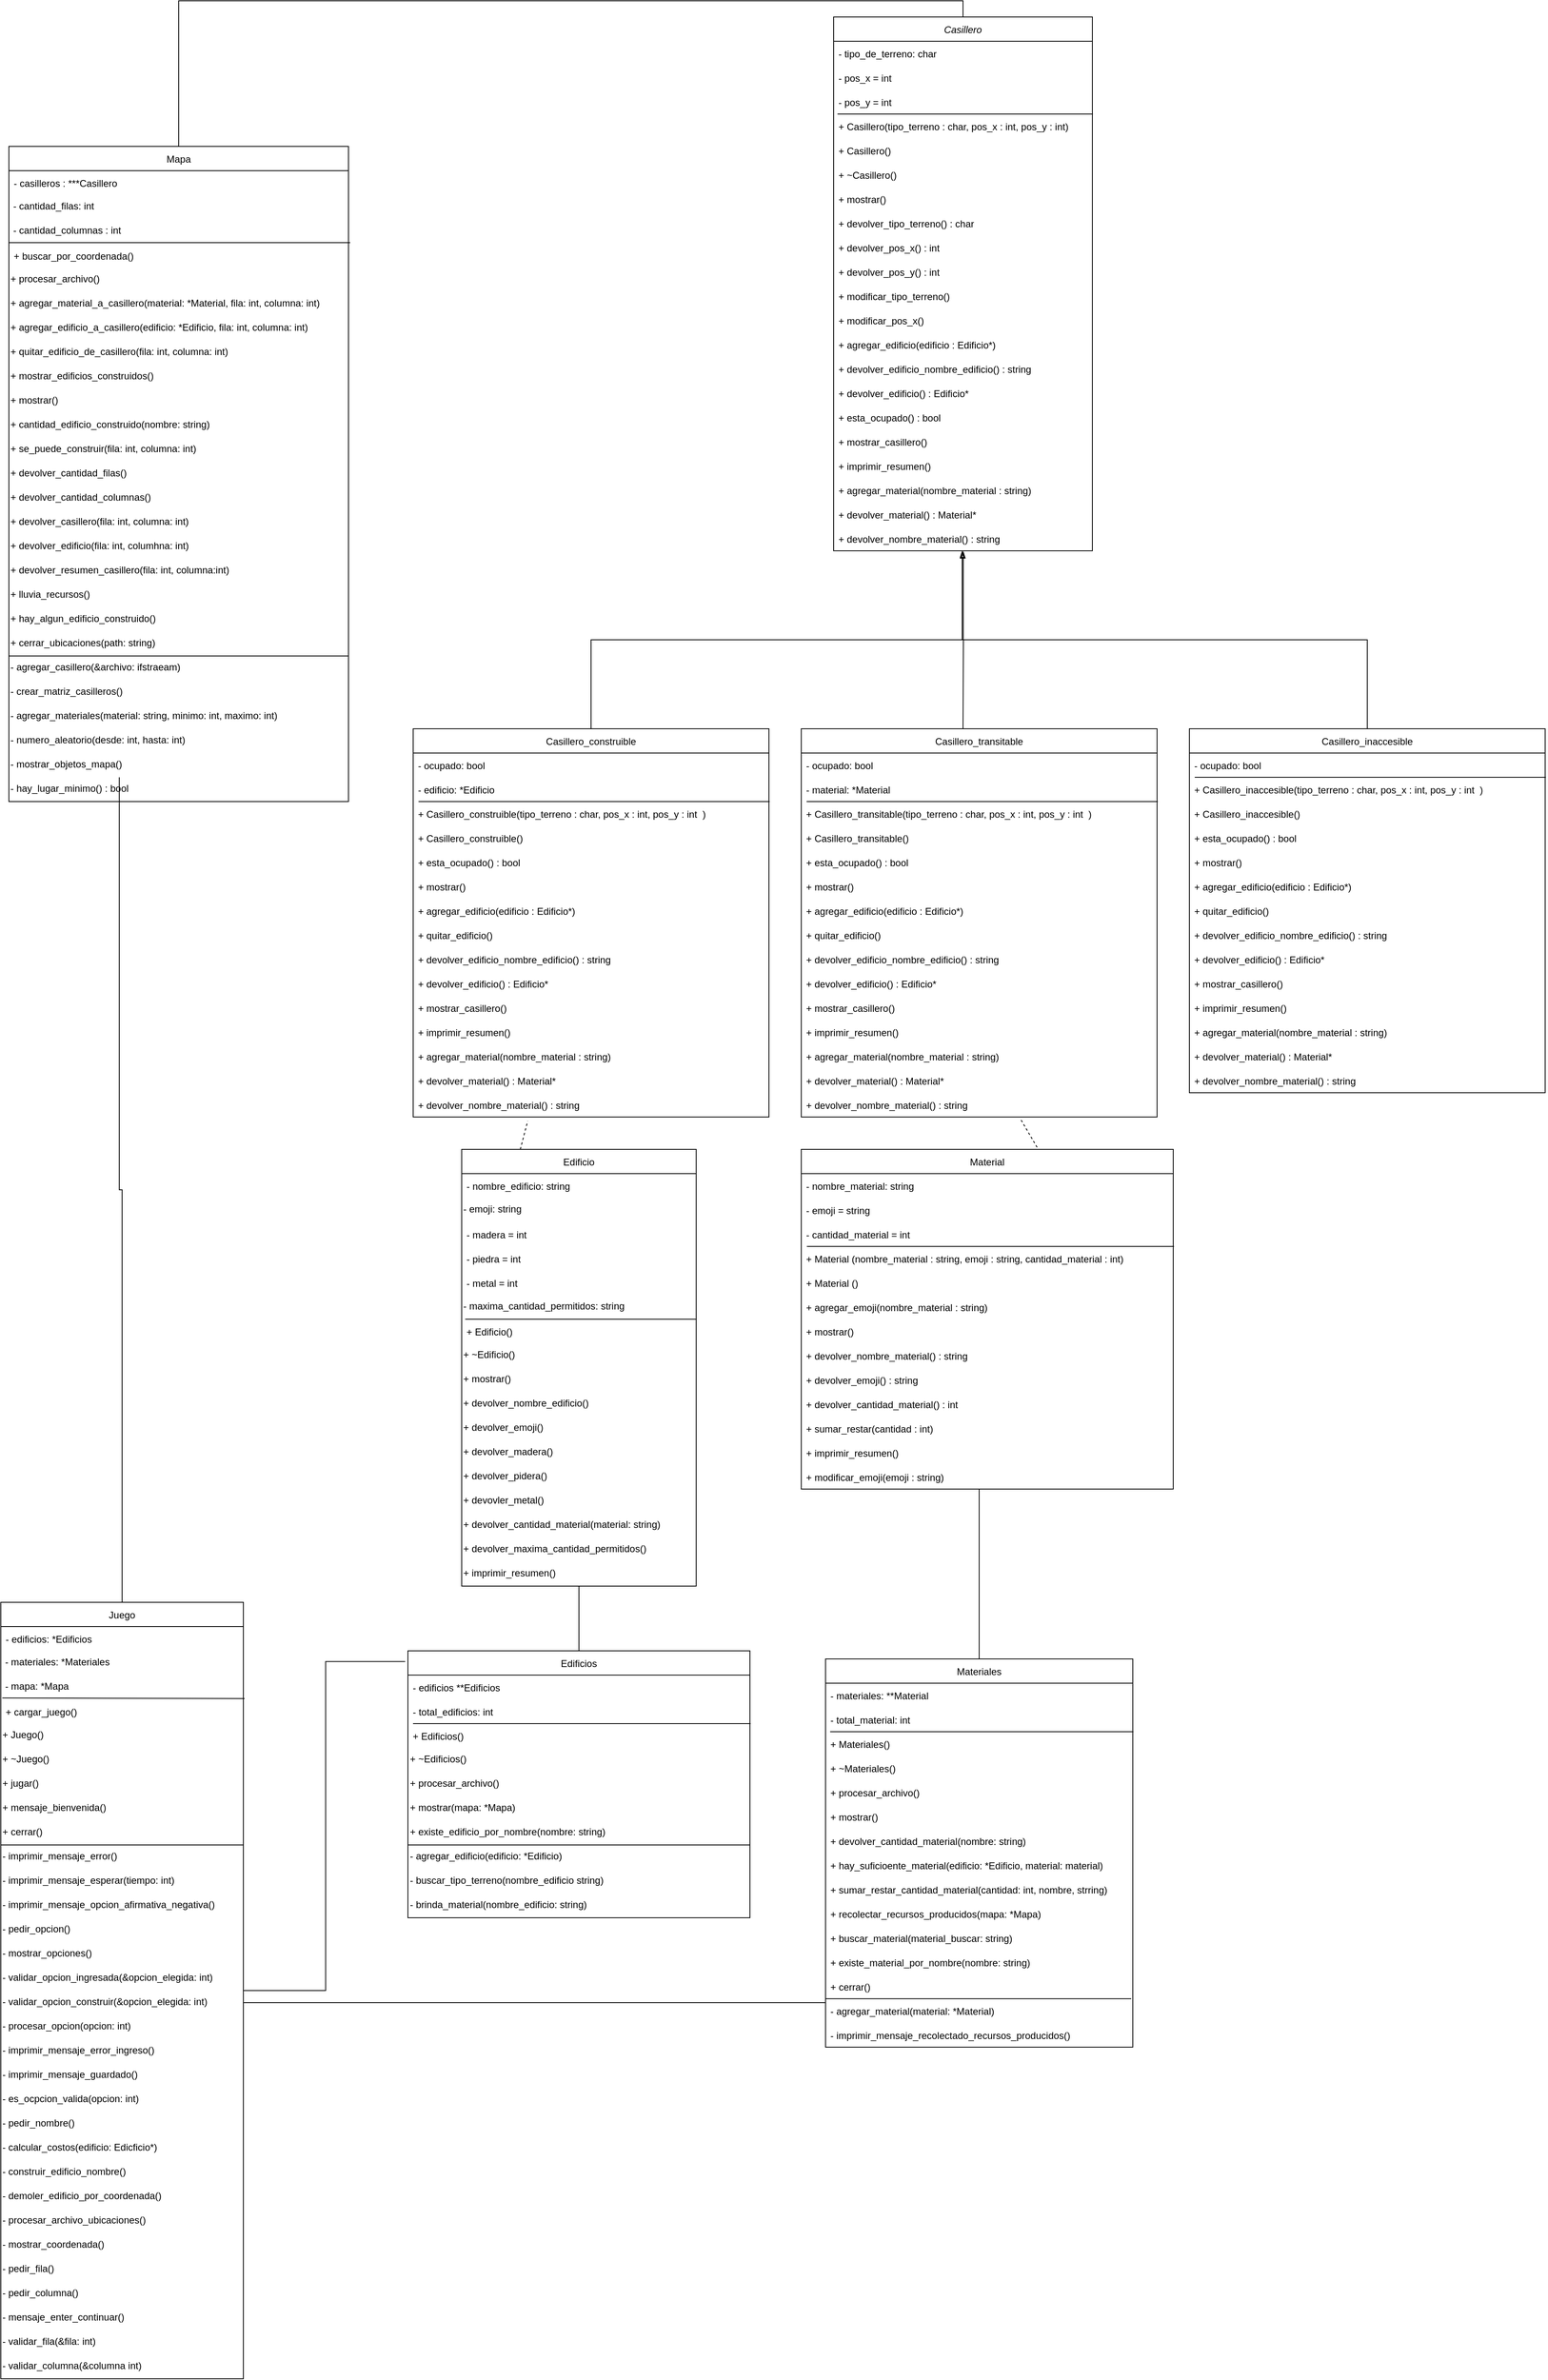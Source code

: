 <mxfile>
    <diagram id="C5RBs43oDa-KdzZeNtuy" name="Page-1">
        <mxGraphModel dx="819" dy="2798" grid="1" gridSize="10" guides="1" tooltips="1" connect="1" arrows="1" fold="1" page="1" pageScale="1" pageWidth="827" pageHeight="1169" math="0" shadow="0">
            <root>
                <mxCell id="WIyWlLk6GJQsqaUBKTNV-0"/>
                <mxCell id="WIyWlLk6GJQsqaUBKTNV-1" parent="WIyWlLk6GJQsqaUBKTNV-0"/>
                <mxCell id="Kev87G5NXUICbZVva8Oe-40" style="edgeStyle=orthogonalEdgeStyle;rounded=0;orthogonalLoop=1;jettySize=auto;html=1;entryX=0.497;entryY=1.033;entryDx=0;entryDy=0;entryPerimeter=0;endArrow=blockThin;endFill=0;" parent="WIyWlLk6GJQsqaUBKTNV-1" source="xGXZ_tOPPtuFmqoxac-9-1" target="Kev87G5NXUICbZVva8Oe-25" edge="1">
                    <mxGeometry relative="1" as="geometry"/>
                </mxCell>
                <mxCell id="xGXZ_tOPPtuFmqoxac-9-1" value="Casillero_construible" style="swimlane;fontStyle=0;childLayout=stackLayout;horizontal=1;startSize=30;horizontalStack=0;resizeParent=1;resizeParentMax=0;resizeLast=0;collapsible=1;marginBottom=0;" parent="WIyWlLk6GJQsqaUBKTNV-1" vertex="1">
                    <mxGeometry x="600" y="-280" width="440" height="480" as="geometry"/>
                </mxCell>
                <mxCell id="xGXZ_tOPPtuFmqoxac-9-2" value="- ocupado: bool" style="text;strokeColor=none;fillColor=none;align=left;verticalAlign=middle;spacingLeft=4;spacingRight=4;overflow=hidden;points=[[0,0.5],[1,0.5]];portConstraint=eastwest;rotatable=0;" parent="xGXZ_tOPPtuFmqoxac-9-1" vertex="1">
                    <mxGeometry y="30" width="440" height="30" as="geometry"/>
                </mxCell>
                <mxCell id="xGXZ_tOPPtuFmqoxac-9-3" value="- edificio: *Edificio" style="text;strokeColor=none;fillColor=none;align=left;verticalAlign=middle;spacingLeft=4;spacingRight=4;overflow=hidden;points=[[0,0.5],[1,0.5]];portConstraint=eastwest;rotatable=0;" parent="xGXZ_tOPPtuFmqoxac-9-1" vertex="1">
                    <mxGeometry y="60" width="440" height="30" as="geometry"/>
                </mxCell>
                <mxCell id="xGXZ_tOPPtuFmqoxac-9-9" value="" style="endArrow=none;html=1;rounded=0;entryX=1.002;entryY=0;entryDx=0;entryDy=0;entryPerimeter=0;exitX=0.015;exitY=0;exitDx=0;exitDy=0;exitPerimeter=0;" parent="xGXZ_tOPPtuFmqoxac-9-1" source="xGXZ_tOPPtuFmqoxac-9-8" target="xGXZ_tOPPtuFmqoxac-9-8" edge="1">
                    <mxGeometry width="50" height="50" relative="1" as="geometry">
                        <mxPoint y="179" as="sourcePoint"/>
                        <mxPoint x="120" y="179" as="targetPoint"/>
                    </mxGeometry>
                </mxCell>
                <mxCell id="xGXZ_tOPPtuFmqoxac-9-8" value="+ Casillero_construible(tipo_terreno : char, pos_x : int, pos_y : int  )" style="text;strokeColor=none;fillColor=none;align=left;verticalAlign=middle;spacingLeft=4;spacingRight=4;overflow=hidden;points=[[0,0.5],[1,0.5]];portConstraint=eastwest;rotatable=0;" parent="xGXZ_tOPPtuFmqoxac-9-1" vertex="1">
                    <mxGeometry y="90" width="440" height="30" as="geometry"/>
                </mxCell>
                <mxCell id="Kev87G5NXUICbZVva8Oe-29" value="+ Casillero_construible()" style="text;strokeColor=none;fillColor=none;align=left;verticalAlign=middle;spacingLeft=4;spacingRight=4;overflow=hidden;points=[[0,0.5],[1,0.5]];portConstraint=eastwest;rotatable=0;" parent="xGXZ_tOPPtuFmqoxac-9-1" vertex="1">
                    <mxGeometry y="120" width="440" height="30" as="geometry"/>
                </mxCell>
                <mxCell id="xGXZ_tOPPtuFmqoxac-9-10" value="+ esta_ocupado() : bool" style="text;strokeColor=none;fillColor=none;align=left;verticalAlign=middle;spacingLeft=4;spacingRight=4;overflow=hidden;points=[[0,0.5],[1,0.5]];portConstraint=eastwest;rotatable=0;" parent="xGXZ_tOPPtuFmqoxac-9-1" vertex="1">
                    <mxGeometry y="150" width="440" height="30" as="geometry"/>
                </mxCell>
                <mxCell id="Kev87G5NXUICbZVva8Oe-30" value="+ mostrar()" style="text;strokeColor=none;fillColor=none;align=left;verticalAlign=middle;spacingLeft=4;spacingRight=4;overflow=hidden;points=[[0,0.5],[1,0.5]];portConstraint=eastwest;rotatable=0;" parent="xGXZ_tOPPtuFmqoxac-9-1" vertex="1">
                    <mxGeometry y="180" width="440" height="30" as="geometry"/>
                </mxCell>
                <mxCell id="Kev87G5NXUICbZVva8Oe-31" value="+ agregar_edificio(edificio : Edificio*)" style="text;strokeColor=none;fillColor=none;align=left;verticalAlign=middle;spacingLeft=4;spacingRight=4;overflow=hidden;points=[[0,0.5],[1,0.5]];portConstraint=eastwest;rotatable=0;" parent="xGXZ_tOPPtuFmqoxac-9-1" vertex="1">
                    <mxGeometry y="210" width="440" height="30" as="geometry"/>
                </mxCell>
                <mxCell id="Kev87G5NXUICbZVva8Oe-17" value="+ quitar_edificio()" style="text;strokeColor=none;fillColor=none;align=left;verticalAlign=middle;spacingLeft=4;spacingRight=4;overflow=hidden;points=[[0,0.5],[1,0.5]];portConstraint=eastwest;rotatable=0;" parent="xGXZ_tOPPtuFmqoxac-9-1" vertex="1">
                    <mxGeometry y="240" width="440" height="30" as="geometry"/>
                </mxCell>
                <mxCell id="Kev87G5NXUICbZVva8Oe-32" value="+ devolver_edificio_nombre_edificio() : string" style="text;strokeColor=none;fillColor=none;align=left;verticalAlign=middle;spacingLeft=4;spacingRight=4;overflow=hidden;points=[[0,0.5],[1,0.5]];portConstraint=eastwest;rotatable=0;" parent="xGXZ_tOPPtuFmqoxac-9-1" vertex="1">
                    <mxGeometry y="270" width="440" height="30" as="geometry"/>
                </mxCell>
                <mxCell id="Kev87G5NXUICbZVva8Oe-33" value="+ devolver_edificio() : Edificio*" style="text;strokeColor=none;fillColor=none;align=left;verticalAlign=middle;spacingLeft=4;spacingRight=4;overflow=hidden;points=[[0,0.5],[1,0.5]];portConstraint=eastwest;rotatable=0;" parent="xGXZ_tOPPtuFmqoxac-9-1" vertex="1">
                    <mxGeometry y="300" width="440" height="30" as="geometry"/>
                </mxCell>
                <mxCell id="Kev87G5NXUICbZVva8Oe-35" value="+ mostrar_casillero()" style="text;strokeColor=none;fillColor=none;align=left;verticalAlign=middle;spacingLeft=4;spacingRight=4;overflow=hidden;points=[[0,0.5],[1,0.5]];portConstraint=eastwest;rotatable=0;" parent="xGXZ_tOPPtuFmqoxac-9-1" vertex="1">
                    <mxGeometry y="330" width="440" height="30" as="geometry"/>
                </mxCell>
                <mxCell id="Kev87G5NXUICbZVva8Oe-36" value="+ imprimir_resumen()" style="text;strokeColor=none;fillColor=none;align=left;verticalAlign=middle;spacingLeft=4;spacingRight=4;overflow=hidden;points=[[0,0.5],[1,0.5]];portConstraint=eastwest;rotatable=0;" parent="xGXZ_tOPPtuFmqoxac-9-1" vertex="1">
                    <mxGeometry y="360" width="440" height="30" as="geometry"/>
                </mxCell>
                <mxCell id="Kev87G5NXUICbZVva8Oe-37" value="+ agregar_material(nombre_material : string)" style="text;strokeColor=none;fillColor=none;align=left;verticalAlign=middle;spacingLeft=4;spacingRight=4;overflow=hidden;points=[[0,0.5],[1,0.5]];portConstraint=eastwest;rotatable=0;" parent="xGXZ_tOPPtuFmqoxac-9-1" vertex="1">
                    <mxGeometry y="390" width="440" height="30" as="geometry"/>
                </mxCell>
                <mxCell id="Kev87G5NXUICbZVva8Oe-39" value="+ devolver_material() : Material*" style="text;strokeColor=none;fillColor=none;align=left;verticalAlign=middle;spacingLeft=4;spacingRight=4;overflow=hidden;points=[[0,0.5],[1,0.5]];portConstraint=eastwest;rotatable=0;" parent="xGXZ_tOPPtuFmqoxac-9-1" vertex="1">
                    <mxGeometry y="420" width="440" height="30" as="geometry"/>
                </mxCell>
                <mxCell id="Kev87G5NXUICbZVva8Oe-38" value="+ devolver_nombre_material() : string" style="text;strokeColor=none;fillColor=none;align=left;verticalAlign=middle;spacingLeft=4;spacingRight=4;overflow=hidden;points=[[0,0.5],[1,0.5]];portConstraint=eastwest;rotatable=0;fontStyle=0" parent="xGXZ_tOPPtuFmqoxac-9-1" vertex="1">
                    <mxGeometry y="450" width="440" height="30" as="geometry"/>
                </mxCell>
                <mxCell id="2" style="edgeStyle=orthogonalEdgeStyle;rounded=0;orthogonalLoop=1;jettySize=auto;html=1;entryX=0.5;entryY=0;entryDx=0;entryDy=0;endArrow=none;endFill=0;exitX=0.5;exitY=0;exitDx=0;exitDy=0;" parent="WIyWlLk6GJQsqaUBKTNV-1" source="xGXZ_tOPPtuFmqoxac-9-15" target="xGXZ_tOPPtuFmqoxac-9-216" edge="1">
                    <mxGeometry relative="1" as="geometry"/>
                </mxCell>
                <mxCell id="xGXZ_tOPPtuFmqoxac-9-15" value="Mapa" style="swimlane;fontStyle=0;childLayout=stackLayout;horizontal=1;startSize=30;horizontalStack=0;resizeParent=1;resizeParentMax=0;resizeLast=0;collapsible=1;marginBottom=0;" parent="WIyWlLk6GJQsqaUBKTNV-1" vertex="1">
                    <mxGeometry x="100" y="-1000" width="420" height="810" as="geometry"/>
                </mxCell>
                <mxCell id="xGXZ_tOPPtuFmqoxac-9-28" value="- casilleros : ***Casillero " style="text;strokeColor=none;fillColor=none;align=left;verticalAlign=middle;spacingLeft=4;spacingRight=4;overflow=hidden;points=[[0,0.5],[1,0.5]];portConstraint=eastwest;rotatable=0;" parent="xGXZ_tOPPtuFmqoxac-9-15" vertex="1">
                    <mxGeometry y="30" width="420" height="30" as="geometry"/>
                </mxCell>
                <mxCell id="xGXZ_tOPPtuFmqoxac-9-241" value="&amp;nbsp;- cantidad_filas: int" style="text;whiteSpace=wrap;html=1;" parent="xGXZ_tOPPtuFmqoxac-9-15" vertex="1">
                    <mxGeometry y="60" width="420" height="30" as="geometry"/>
                </mxCell>
                <mxCell id="ObjNiQtIe-y4PP9NIwSY-3" value="&amp;nbsp;- cantidad_columnas : int" style="text;whiteSpace=wrap;html=1;" parent="xGXZ_tOPPtuFmqoxac-9-15" vertex="1">
                    <mxGeometry y="90" width="420" height="30" as="geometry"/>
                </mxCell>
                <mxCell id="xGXZ_tOPPtuFmqoxac-9-29" value="+ buscar_por_coordenada()" style="text;strokeColor=none;fillColor=none;align=left;verticalAlign=middle;spacingLeft=4;spacingRight=4;overflow=hidden;points=[[0,0.5],[1,0.5]];portConstraint=eastwest;rotatable=0;" parent="xGXZ_tOPPtuFmqoxac-9-15" vertex="1">
                    <mxGeometry y="120" width="420" height="30" as="geometry"/>
                </mxCell>
                <mxCell id="xGXZ_tOPPtuFmqoxac-9-21" value="" style="endArrow=none;html=1;rounded=0;entryX=1.005;entryY=-0.033;entryDx=0;entryDy=0;entryPerimeter=0;" parent="xGXZ_tOPPtuFmqoxac-9-15" target="xGXZ_tOPPtuFmqoxac-9-29" edge="1">
                    <mxGeometry width="50" height="50" relative="1" as="geometry">
                        <mxPoint y="119" as="sourcePoint"/>
                        <mxPoint x="139.44" y="60.16" as="targetPoint"/>
                        <Array as="points">
                            <mxPoint x="180" y="119"/>
                        </Array>
                    </mxGeometry>
                </mxCell>
                <mxCell id="ObjNiQtIe-y4PP9NIwSY-4" value="+ procesar_archivo()&amp;nbsp;" style="text;whiteSpace=wrap;html=1;" parent="xGXZ_tOPPtuFmqoxac-9-15" vertex="1">
                    <mxGeometry y="150" width="420" height="30" as="geometry"/>
                </mxCell>
                <mxCell id="ObjNiQtIe-y4PP9NIwSY-8" value="+ agregar_material_a_casillero(material: *Material, fila: int, columna: int)" style="text;whiteSpace=wrap;html=1;" parent="xGXZ_tOPPtuFmqoxac-9-15" vertex="1">
                    <mxGeometry y="180" width="420" height="30" as="geometry"/>
                </mxCell>
                <mxCell id="ObjNiQtIe-y4PP9NIwSY-6" value="+ agregar_edificio_a_casillero(edificio: *Edificio, fila: int, columna: int)" style="text;whiteSpace=wrap;html=1;" parent="xGXZ_tOPPtuFmqoxac-9-15" vertex="1">
                    <mxGeometry y="210" width="420" height="30" as="geometry"/>
                </mxCell>
                <mxCell id="ObjNiQtIe-y4PP9NIwSY-9" value="+ quitar_edificio_de_casillero(fila: int, columna: int)" style="text;whiteSpace=wrap;html=1;" parent="xGXZ_tOPPtuFmqoxac-9-15" vertex="1">
                    <mxGeometry y="240" width="420" height="30" as="geometry"/>
                </mxCell>
                <mxCell id="ObjNiQtIe-y4PP9NIwSY-10" value="+ mostrar_edificios_construidos()" style="text;whiteSpace=wrap;html=1;" parent="xGXZ_tOPPtuFmqoxac-9-15" vertex="1">
                    <mxGeometry y="270" width="420" height="30" as="geometry"/>
                </mxCell>
                <mxCell id="ObjNiQtIe-y4PP9NIwSY-5" value="+ mostrar()" style="text;whiteSpace=wrap;html=1;" parent="xGXZ_tOPPtuFmqoxac-9-15" vertex="1">
                    <mxGeometry y="300" width="420" height="30" as="geometry"/>
                </mxCell>
                <mxCell id="ObjNiQtIe-y4PP9NIwSY-11" value="+ cantidad_edificio_construido(nombre: string)" style="text;whiteSpace=wrap;html=1;" parent="xGXZ_tOPPtuFmqoxac-9-15" vertex="1">
                    <mxGeometry y="330" width="420" height="30" as="geometry"/>
                </mxCell>
                <mxCell id="ObjNiQtIe-y4PP9NIwSY-12" value="+ se_puede_construir(fila: int, columna: int)" style="text;whiteSpace=wrap;html=1;" parent="xGXZ_tOPPtuFmqoxac-9-15" vertex="1">
                    <mxGeometry y="360" width="420" height="30" as="geometry"/>
                </mxCell>
                <mxCell id="ObjNiQtIe-y4PP9NIwSY-13" value="+ devolver_cantidad_filas()" style="text;whiteSpace=wrap;html=1;" parent="xGXZ_tOPPtuFmqoxac-9-15" vertex="1">
                    <mxGeometry y="390" width="420" height="30" as="geometry"/>
                </mxCell>
                <mxCell id="ObjNiQtIe-y4PP9NIwSY-14" value="+ devolver_cantidad_columnas()" style="text;whiteSpace=wrap;html=1;" parent="xGXZ_tOPPtuFmqoxac-9-15" vertex="1">
                    <mxGeometry y="420" width="420" height="30" as="geometry"/>
                </mxCell>
                <mxCell id="ObjNiQtIe-y4PP9NIwSY-15" value="+ devolver_casillero(fila: int, columna: int)" style="text;whiteSpace=wrap;html=1;" parent="xGXZ_tOPPtuFmqoxac-9-15" vertex="1">
                    <mxGeometry y="450" width="420" height="30" as="geometry"/>
                </mxCell>
                <mxCell id="ObjNiQtIe-y4PP9NIwSY-17" value="+ devolver_edificio(fila: int, columhna: int)" style="text;whiteSpace=wrap;html=1;" parent="xGXZ_tOPPtuFmqoxac-9-15" vertex="1">
                    <mxGeometry y="480" width="420" height="30" as="geometry"/>
                </mxCell>
                <mxCell id="ObjNiQtIe-y4PP9NIwSY-16" value="+ devolver_resumen_casillero(fila: int, columna:int)" style="text;whiteSpace=wrap;html=1;" parent="xGXZ_tOPPtuFmqoxac-9-15" vertex="1">
                    <mxGeometry y="510" width="420" height="30" as="geometry"/>
                </mxCell>
                <mxCell id="ObjNiQtIe-y4PP9NIwSY-18" value="+ lluvia_recursos()" style="text;whiteSpace=wrap;html=1;" parent="xGXZ_tOPPtuFmqoxac-9-15" vertex="1">
                    <mxGeometry y="540" width="420" height="30" as="geometry"/>
                </mxCell>
                <mxCell id="ObjNiQtIe-y4PP9NIwSY-19" value="+ hay_algun_edificio_construido()" style="text;whiteSpace=wrap;html=1;" parent="xGXZ_tOPPtuFmqoxac-9-15" vertex="1">
                    <mxGeometry y="570" width="420" height="30" as="geometry"/>
                </mxCell>
                <mxCell id="ObjNiQtIe-y4PP9NIwSY-20" value="+ cerrar_ubicaciones(path: string)" style="text;whiteSpace=wrap;html=1;" parent="xGXZ_tOPPtuFmqoxac-9-15" vertex="1">
                    <mxGeometry y="600" width="420" height="30" as="geometry"/>
                </mxCell>
                <mxCell id="ObjNiQtIe-y4PP9NIwSY-21" value="- agregar_casillero(&amp;amp;archivo: ifstraeam)" style="text;whiteSpace=wrap;html=1;" parent="xGXZ_tOPPtuFmqoxac-9-15" vertex="1">
                    <mxGeometry y="630" width="420" height="30" as="geometry"/>
                </mxCell>
                <mxCell id="ObjNiQtIe-y4PP9NIwSY-22" value="- crear_matriz_casilleros()" style="text;whiteSpace=wrap;html=1;" parent="xGXZ_tOPPtuFmqoxac-9-15" vertex="1">
                    <mxGeometry y="660" width="420" height="30" as="geometry"/>
                </mxCell>
                <mxCell id="ObjNiQtIe-y4PP9NIwSY-24" value="- agregar_materiales(material: string, minimo: int, maximo: int)" style="text;whiteSpace=wrap;html=1;" parent="xGXZ_tOPPtuFmqoxac-9-15" vertex="1">
                    <mxGeometry y="690" width="420" height="30" as="geometry"/>
                </mxCell>
                <mxCell id="ObjNiQtIe-y4PP9NIwSY-23" value="- numero_aleatorio(desde: int, hasta: int)" style="text;whiteSpace=wrap;html=1;" parent="xGXZ_tOPPtuFmqoxac-9-15" vertex="1">
                    <mxGeometry y="720" width="420" height="30" as="geometry"/>
                </mxCell>
                <mxCell id="ObjNiQtIe-y4PP9NIwSY-25" value="- mostrar_objetos_mapa()" style="text;whiteSpace=wrap;html=1;" parent="xGXZ_tOPPtuFmqoxac-9-15" vertex="1">
                    <mxGeometry y="750" width="420" height="30" as="geometry"/>
                </mxCell>
                <mxCell id="DX40YdvMPcdN43nip_q0-65" value="" style="endArrow=none;html=1;rounded=0;entryX=1;entryY=1;entryDx=0;entryDy=0;exitX=0;exitY=0;exitDx=0;exitDy=0;" parent="xGXZ_tOPPtuFmqoxac-9-15" source="ObjNiQtIe-y4PP9NIwSY-21" target="ObjNiQtIe-y4PP9NIwSY-20" edge="1">
                    <mxGeometry width="50" height="50" relative="1" as="geometry">
                        <mxPoint x="300" y="510" as="sourcePoint"/>
                        <mxPoint x="350" y="460" as="targetPoint"/>
                    </mxGeometry>
                </mxCell>
                <mxCell id="6" value="- hay_lugar_minimo() : bool" style="text;whiteSpace=wrap;html=1;" vertex="1" parent="xGXZ_tOPPtuFmqoxac-9-15">
                    <mxGeometry y="780" width="420" height="30" as="geometry"/>
                </mxCell>
                <mxCell id="Kev87G5NXUICbZVva8Oe-44" style="edgeStyle=orthogonalEdgeStyle;rounded=0;orthogonalLoop=1;jettySize=auto;html=1;entryX=0.497;entryY=1;entryDx=0;entryDy=0;entryPerimeter=0;endArrow=blockThin;endFill=0;" parent="WIyWlLk6GJQsqaUBKTNV-1" target="Kev87G5NXUICbZVva8Oe-25" edge="1">
                    <mxGeometry relative="1" as="geometry">
                        <mxPoint x="1280" y="-280" as="sourcePoint"/>
                    </mxGeometry>
                </mxCell>
                <mxCell id="xGXZ_tOPPtuFmqoxac-9-216" value="Casillero" style="swimlane;fontStyle=2;childLayout=stackLayout;horizontal=1;startSize=30;horizontalStack=0;resizeParent=1;resizeParentMax=0;resizeLast=0;collapsible=1;marginBottom=0;" parent="WIyWlLk6GJQsqaUBKTNV-1" vertex="1">
                    <mxGeometry x="1120" y="-1160" width="320" height="660" as="geometry"/>
                </mxCell>
                <mxCell id="xGXZ_tOPPtuFmqoxac-9-217" value="- tipo_de_terreno: char" style="text;strokeColor=none;fillColor=none;align=left;verticalAlign=middle;spacingLeft=4;spacingRight=4;overflow=hidden;points=[[0,0.5],[1,0.5]];portConstraint=eastwest;rotatable=0;" parent="xGXZ_tOPPtuFmqoxac-9-216" vertex="1">
                    <mxGeometry y="30" width="320" height="30" as="geometry"/>
                </mxCell>
                <mxCell id="xGXZ_tOPPtuFmqoxac-9-218" value="- pos_x = int" style="text;strokeColor=none;fillColor=none;align=left;verticalAlign=middle;spacingLeft=4;spacingRight=4;overflow=hidden;points=[[0,0.5],[1,0.5]];portConstraint=eastwest;rotatable=0;" parent="xGXZ_tOPPtuFmqoxac-9-216" vertex="1">
                    <mxGeometry y="60" width="320" height="30" as="geometry"/>
                </mxCell>
                <mxCell id="xGXZ_tOPPtuFmqoxac-9-219" value="- pos_y = int" style="text;strokeColor=none;fillColor=none;align=left;verticalAlign=middle;spacingLeft=4;spacingRight=4;overflow=hidden;points=[[0,0.5],[1,0.5]];portConstraint=eastwest;rotatable=0;" parent="xGXZ_tOPPtuFmqoxac-9-216" vertex="1">
                    <mxGeometry y="90" width="320" height="30" as="geometry"/>
                </mxCell>
                <mxCell id="xGXZ_tOPPtuFmqoxac-9-220" value="" style="endArrow=none;html=1;rounded=0;entryX=1.002;entryY=0;entryDx=0;entryDy=0;entryPerimeter=0;exitX=0.015;exitY=0;exitDx=0;exitDy=0;exitPerimeter=0;" parent="xGXZ_tOPPtuFmqoxac-9-216" source="xGXZ_tOPPtuFmqoxac-9-221" target="xGXZ_tOPPtuFmqoxac-9-221" edge="1">
                    <mxGeometry width="50" height="50" relative="1" as="geometry">
                        <mxPoint y="179" as="sourcePoint"/>
                        <mxPoint x="120" y="179" as="targetPoint"/>
                    </mxGeometry>
                </mxCell>
                <mxCell id="xGXZ_tOPPtuFmqoxac-9-221" value="+ Casillero(tipo_terreno : char, pos_x : int, pos_y : int)" style="text;strokeColor=none;fillColor=none;align=left;verticalAlign=middle;spacingLeft=4;spacingRight=4;overflow=hidden;points=[[0,0.5],[1,0.5]];portConstraint=eastwest;rotatable=0;" parent="xGXZ_tOPPtuFmqoxac-9-216" vertex="1">
                    <mxGeometry y="120" width="320" height="30" as="geometry"/>
                </mxCell>
                <mxCell id="Kev87G5NXUICbZVva8Oe-3" value="+ Casillero()" style="text;strokeColor=none;fillColor=none;align=left;verticalAlign=middle;spacingLeft=4;spacingRight=4;overflow=hidden;points=[[0,0.5],[1,0.5]];portConstraint=eastwest;rotatable=0;" parent="xGXZ_tOPPtuFmqoxac-9-216" vertex="1">
                    <mxGeometry y="150" width="320" height="30" as="geometry"/>
                </mxCell>
                <mxCell id="Kev87G5NXUICbZVva8Oe-10" value="+ ~Casillero()" style="text;strokeColor=none;fillColor=none;align=left;verticalAlign=middle;spacingLeft=4;spacingRight=4;overflow=hidden;points=[[0,0.5],[1,0.5]];portConstraint=eastwest;rotatable=0;" parent="xGXZ_tOPPtuFmqoxac-9-216" vertex="1">
                    <mxGeometry y="180" width="320" height="30" as="geometry"/>
                </mxCell>
                <mxCell id="Kev87G5NXUICbZVva8Oe-16" value="+ mostrar()" style="text;strokeColor=none;fillColor=none;align=left;verticalAlign=middle;spacingLeft=4;spacingRight=4;overflow=hidden;points=[[0,0.5],[1,0.5]];portConstraint=eastwest;rotatable=0;" parent="xGXZ_tOPPtuFmqoxac-9-216" vertex="1">
                    <mxGeometry y="210" width="320" height="30" as="geometry"/>
                </mxCell>
                <mxCell id="Kev87G5NXUICbZVva8Oe-2" value="+ devolver_tipo_terreno() : char" style="text;strokeColor=none;fillColor=none;align=left;verticalAlign=middle;spacingLeft=4;spacingRight=4;overflow=hidden;points=[[0,0.5],[1,0.5]];portConstraint=eastwest;rotatable=0;" parent="xGXZ_tOPPtuFmqoxac-9-216" vertex="1">
                    <mxGeometry y="240" width="320" height="30" as="geometry"/>
                </mxCell>
                <mxCell id="Kev87G5NXUICbZVva8Oe-4" value="+ devolver_pos_x() : int" style="text;strokeColor=none;fillColor=none;align=left;verticalAlign=middle;spacingLeft=4;spacingRight=4;overflow=hidden;points=[[0,0.5],[1,0.5]];portConstraint=eastwest;rotatable=0;" parent="xGXZ_tOPPtuFmqoxac-9-216" vertex="1">
                    <mxGeometry y="270" width="320" height="30" as="geometry"/>
                </mxCell>
                <mxCell id="Kev87G5NXUICbZVva8Oe-11" value="+ devolver_pos_y() : int" style="text;strokeColor=none;fillColor=none;align=left;verticalAlign=middle;spacingLeft=4;spacingRight=4;overflow=hidden;points=[[0,0.5],[1,0.5]];portConstraint=eastwest;rotatable=0;" parent="xGXZ_tOPPtuFmqoxac-9-216" vertex="1">
                    <mxGeometry y="300" width="320" height="30" as="geometry"/>
                </mxCell>
                <mxCell id="Kev87G5NXUICbZVva8Oe-15" value="+ modificar_tipo_terreno() " style="text;strokeColor=none;fillColor=none;align=left;verticalAlign=middle;spacingLeft=4;spacingRight=4;overflow=hidden;points=[[0,0.5],[1,0.5]];portConstraint=eastwest;rotatable=0;" parent="xGXZ_tOPPtuFmqoxac-9-216" vertex="1">
                    <mxGeometry y="330" width="320" height="30" as="geometry"/>
                </mxCell>
                <mxCell id="Kev87G5NXUICbZVva8Oe-12" value="+ modificar_pos_x() " style="text;strokeColor=none;fillColor=none;align=left;verticalAlign=middle;spacingLeft=4;spacingRight=4;overflow=hidden;points=[[0,0.5],[1,0.5]];portConstraint=eastwest;rotatable=0;" parent="xGXZ_tOPPtuFmqoxac-9-216" vertex="1">
                    <mxGeometry y="360" width="320" height="30" as="geometry"/>
                </mxCell>
                <mxCell id="Kev87G5NXUICbZVva8Oe-13" value="+ agregar_edificio(edificio : Edificio*)" style="text;strokeColor=none;fillColor=none;align=left;verticalAlign=middle;spacingLeft=4;spacingRight=4;overflow=hidden;points=[[0,0.5],[1,0.5]];portConstraint=eastwest;rotatable=0;" parent="xGXZ_tOPPtuFmqoxac-9-216" vertex="1">
                    <mxGeometry y="390" width="320" height="30" as="geometry"/>
                </mxCell>
                <mxCell id="Kev87G5NXUICbZVva8Oe-20" value="+ devolver_edificio_nombre_edificio() : string" style="text;strokeColor=none;fillColor=none;align=left;verticalAlign=middle;spacingLeft=4;spacingRight=4;overflow=hidden;points=[[0,0.5],[1,0.5]];portConstraint=eastwest;rotatable=0;" parent="xGXZ_tOPPtuFmqoxac-9-216" vertex="1">
                    <mxGeometry y="420" width="320" height="30" as="geometry"/>
                </mxCell>
                <mxCell id="Kev87G5NXUICbZVva8Oe-24" value="+ devolver_edificio() : Edificio*" style="text;strokeColor=none;fillColor=none;align=left;verticalAlign=middle;spacingLeft=4;spacingRight=4;overflow=hidden;points=[[0,0.5],[1,0.5]];portConstraint=eastwest;rotatable=0;" parent="xGXZ_tOPPtuFmqoxac-9-216" vertex="1">
                    <mxGeometry y="450" width="320" height="30" as="geometry"/>
                </mxCell>
                <mxCell id="Kev87G5NXUICbZVva8Oe-22" value="+ esta_ocupado() : bool" style="text;strokeColor=none;fillColor=none;align=left;verticalAlign=middle;spacingLeft=4;spacingRight=4;overflow=hidden;points=[[0,0.5],[1,0.5]];portConstraint=eastwest;rotatable=0;" parent="xGXZ_tOPPtuFmqoxac-9-216" vertex="1">
                    <mxGeometry y="480" width="320" height="30" as="geometry"/>
                </mxCell>
                <mxCell id="Kev87G5NXUICbZVva8Oe-23" value="+ mostrar_casillero()" style="text;strokeColor=none;fillColor=none;align=left;verticalAlign=middle;spacingLeft=4;spacingRight=4;overflow=hidden;points=[[0,0.5],[1,0.5]];portConstraint=eastwest;rotatable=0;" parent="xGXZ_tOPPtuFmqoxac-9-216" vertex="1">
                    <mxGeometry y="510" width="320" height="30" as="geometry"/>
                </mxCell>
                <mxCell id="Kev87G5NXUICbZVva8Oe-21" value="+ imprimir_resumen()" style="text;strokeColor=none;fillColor=none;align=left;verticalAlign=middle;spacingLeft=4;spacingRight=4;overflow=hidden;points=[[0,0.5],[1,0.5]];portConstraint=eastwest;rotatable=0;" parent="xGXZ_tOPPtuFmqoxac-9-216" vertex="1">
                    <mxGeometry y="540" width="320" height="30" as="geometry"/>
                </mxCell>
                <mxCell id="Kev87G5NXUICbZVva8Oe-18" value="+ agregar_material(nombre_material : string)" style="text;strokeColor=none;fillColor=none;align=left;verticalAlign=middle;spacingLeft=4;spacingRight=4;overflow=hidden;points=[[0,0.5],[1,0.5]];portConstraint=eastwest;rotatable=0;" parent="xGXZ_tOPPtuFmqoxac-9-216" vertex="1">
                    <mxGeometry y="570" width="320" height="30" as="geometry"/>
                </mxCell>
                <mxCell id="Kev87G5NXUICbZVva8Oe-19" value="+ devolver_material() : Material*" style="text;strokeColor=none;fillColor=none;align=left;verticalAlign=middle;spacingLeft=4;spacingRight=4;overflow=hidden;points=[[0,0.5],[1,0.5]];portConstraint=eastwest;rotatable=0;" parent="xGXZ_tOPPtuFmqoxac-9-216" vertex="1">
                    <mxGeometry y="600" width="320" height="30" as="geometry"/>
                </mxCell>
                <mxCell id="Kev87G5NXUICbZVva8Oe-25" value="+ devolver_nombre_material() : string" style="text;strokeColor=none;fillColor=none;align=left;verticalAlign=middle;spacingLeft=4;spacingRight=4;overflow=hidden;points=[[0,0.5],[1,0.5]];portConstraint=eastwest;rotatable=0;fontStyle=0" parent="xGXZ_tOPPtuFmqoxac-9-216" vertex="1">
                    <mxGeometry y="630" width="320" height="30" as="geometry"/>
                </mxCell>
                <mxCell id="xGXZ_tOPPtuFmqoxac-9-227" value="Edificio" style="swimlane;fontStyle=0;childLayout=stackLayout;horizontal=1;startSize=30;horizontalStack=0;resizeParent=1;resizeParentMax=0;resizeLast=0;collapsible=1;marginBottom=0;" parent="WIyWlLk6GJQsqaUBKTNV-1" vertex="1">
                    <mxGeometry x="660" y="240" width="290" height="540" as="geometry"/>
                </mxCell>
                <mxCell id="xGXZ_tOPPtuFmqoxac-9-228" value="- nombre_edificio: string" style="text;strokeColor=none;fillColor=none;align=left;verticalAlign=middle;spacingLeft=4;spacingRight=4;overflow=hidden;points=[[0,0.5],[1,0.5]];portConstraint=eastwest;rotatable=0;" parent="xGXZ_tOPPtuFmqoxac-9-227" vertex="1">
                    <mxGeometry y="30" width="290" height="30" as="geometry"/>
                </mxCell>
                <mxCell id="DX40YdvMPcdN43nip_q0-66" value="- emoji: string" style="text;whiteSpace=wrap;html=1;" parent="xGXZ_tOPPtuFmqoxac-9-227" vertex="1">
                    <mxGeometry y="60" width="290" height="30" as="geometry"/>
                </mxCell>
                <mxCell id="xGXZ_tOPPtuFmqoxac-9-229" value="- madera = int" style="text;strokeColor=none;fillColor=none;align=left;verticalAlign=middle;spacingLeft=4;spacingRight=4;overflow=hidden;points=[[0,0.5],[1,0.5]];portConstraint=eastwest;rotatable=0;" parent="xGXZ_tOPPtuFmqoxac-9-227" vertex="1">
                    <mxGeometry y="90" width="290" height="30" as="geometry"/>
                </mxCell>
                <mxCell id="xGXZ_tOPPtuFmqoxac-9-230" value="- piedra = int" style="text;strokeColor=none;fillColor=none;align=left;verticalAlign=middle;spacingLeft=4;spacingRight=4;overflow=hidden;points=[[0,0.5],[1,0.5]];portConstraint=eastwest;rotatable=0;" parent="xGXZ_tOPPtuFmqoxac-9-227" vertex="1">
                    <mxGeometry y="120" width="290" height="30" as="geometry"/>
                </mxCell>
                <mxCell id="xGXZ_tOPPtuFmqoxac-9-231" value="" style="endArrow=none;html=1;rounded=0;entryX=1.002;entryY=0;entryDx=0;entryDy=0;entryPerimeter=0;exitX=0.015;exitY=0;exitDx=0;exitDy=0;exitPerimeter=0;" parent="xGXZ_tOPPtuFmqoxac-9-227" source="xGXZ_tOPPtuFmqoxac-9-232" target="xGXZ_tOPPtuFmqoxac-9-232" edge="1">
                    <mxGeometry width="50" height="50" relative="1" as="geometry">
                        <mxPoint y="179" as="sourcePoint"/>
                        <mxPoint x="120" y="179" as="targetPoint"/>
                    </mxGeometry>
                </mxCell>
                <mxCell id="xGXZ_tOPPtuFmqoxac-9-234" value="- metal = int" style="text;strokeColor=none;fillColor=none;align=left;verticalAlign=middle;spacingLeft=4;spacingRight=4;overflow=hidden;points=[[0,0.5],[1,0.5]];portConstraint=eastwest;rotatable=0;" parent="xGXZ_tOPPtuFmqoxac-9-227" vertex="1">
                    <mxGeometry y="150" width="290" height="30" as="geometry"/>
                </mxCell>
                <mxCell id="DX40YdvMPcdN43nip_q0-67" value="- maxima_cantidad_permitidos: string" style="text;whiteSpace=wrap;html=1;" parent="xGXZ_tOPPtuFmqoxac-9-227" vertex="1">
                    <mxGeometry y="180" width="290" height="30" as="geometry"/>
                </mxCell>
                <mxCell id="xGXZ_tOPPtuFmqoxac-9-232" value="+ Edificio()" style="text;strokeColor=none;fillColor=none;align=left;verticalAlign=middle;spacingLeft=4;spacingRight=4;overflow=hidden;points=[[0,0.5],[1,0.5]];portConstraint=eastwest;rotatable=0;" parent="xGXZ_tOPPtuFmqoxac-9-227" vertex="1">
                    <mxGeometry y="210" width="290" height="30" as="geometry"/>
                </mxCell>
                <mxCell id="DX40YdvMPcdN43nip_q0-68" value="+ ~Edificio()" style="text;whiteSpace=wrap;html=1;" parent="xGXZ_tOPPtuFmqoxac-9-227" vertex="1">
                    <mxGeometry y="240" width="290" height="30" as="geometry"/>
                </mxCell>
                <mxCell id="DX40YdvMPcdN43nip_q0-69" value="+ mostrar()" style="text;whiteSpace=wrap;html=1;" parent="xGXZ_tOPPtuFmqoxac-9-227" vertex="1">
                    <mxGeometry y="270" width="290" height="30" as="geometry"/>
                </mxCell>
                <mxCell id="DX40YdvMPcdN43nip_q0-70" value="+ devolver_nombre_edificio()" style="text;whiteSpace=wrap;html=1;" parent="xGXZ_tOPPtuFmqoxac-9-227" vertex="1">
                    <mxGeometry y="300" width="290" height="30" as="geometry"/>
                </mxCell>
                <mxCell id="DX40YdvMPcdN43nip_q0-71" value="+ devolver_emoji()" style="text;whiteSpace=wrap;html=1;" parent="xGXZ_tOPPtuFmqoxac-9-227" vertex="1">
                    <mxGeometry y="330" width="290" height="30" as="geometry"/>
                </mxCell>
                <mxCell id="DX40YdvMPcdN43nip_q0-72" value="+ devolver_madera()" style="text;whiteSpace=wrap;html=1;" parent="xGXZ_tOPPtuFmqoxac-9-227" vertex="1">
                    <mxGeometry y="360" width="290" height="30" as="geometry"/>
                </mxCell>
                <mxCell id="DX40YdvMPcdN43nip_q0-73" value="+ devolver_pidera()" style="text;whiteSpace=wrap;html=1;" parent="xGXZ_tOPPtuFmqoxac-9-227" vertex="1">
                    <mxGeometry y="390" width="290" height="30" as="geometry"/>
                </mxCell>
                <mxCell id="DX40YdvMPcdN43nip_q0-74" value="+ devovler_metal()" style="text;whiteSpace=wrap;html=1;" parent="xGXZ_tOPPtuFmqoxac-9-227" vertex="1">
                    <mxGeometry y="420" width="290" height="30" as="geometry"/>
                </mxCell>
                <mxCell id="DX40YdvMPcdN43nip_q0-75" value="+ devolver_cantidad_material(material: string)" style="text;whiteSpace=wrap;html=1;" parent="xGXZ_tOPPtuFmqoxac-9-227" vertex="1">
                    <mxGeometry y="450" width="290" height="30" as="geometry"/>
                </mxCell>
                <mxCell id="DX40YdvMPcdN43nip_q0-76" value="+ devolver_maxima_cantidad_permitidos()" style="text;whiteSpace=wrap;html=1;" parent="xGXZ_tOPPtuFmqoxac-9-227" vertex="1">
                    <mxGeometry y="480" width="290" height="30" as="geometry"/>
                </mxCell>
                <mxCell id="DX40YdvMPcdN43nip_q0-77" value="+ imprimir_resumen()" style="text;whiteSpace=wrap;html=1;" parent="xGXZ_tOPPtuFmqoxac-9-227" vertex="1">
                    <mxGeometry y="510" width="290" height="30" as="geometry"/>
                </mxCell>
                <mxCell id="xGXZ_tOPPtuFmqoxac-9-243" value="Material" style="swimlane;fontStyle=0;childLayout=stackLayout;horizontal=1;startSize=30;horizontalStack=0;resizeParent=1;resizeParentMax=0;resizeLast=0;collapsible=1;marginBottom=0;" parent="WIyWlLk6GJQsqaUBKTNV-1" vertex="1">
                    <mxGeometry x="1080" y="240" width="460" height="420" as="geometry"/>
                </mxCell>
                <mxCell id="xGXZ_tOPPtuFmqoxac-9-244" value="- nombre_material: string" style="text;strokeColor=none;fillColor=none;align=left;verticalAlign=middle;spacingLeft=4;spacingRight=4;overflow=hidden;points=[[0,0.5],[1,0.5]];portConstraint=eastwest;rotatable=0;" parent="xGXZ_tOPPtuFmqoxac-9-243" vertex="1">
                    <mxGeometry y="30" width="460" height="30" as="geometry"/>
                </mxCell>
                <mxCell id="Kev87G5NXUICbZVva8Oe-109" value="- emoji = string" style="text;strokeColor=none;fillColor=none;align=left;verticalAlign=middle;spacingLeft=4;spacingRight=4;overflow=hidden;points=[[0,0.5],[1,0.5]];portConstraint=eastwest;rotatable=0;" parent="xGXZ_tOPPtuFmqoxac-9-243" vertex="1">
                    <mxGeometry y="60" width="460" height="30" as="geometry"/>
                </mxCell>
                <mxCell id="xGXZ_tOPPtuFmqoxac-9-245" value="- cantidad_material = int" style="text;strokeColor=none;fillColor=none;align=left;verticalAlign=middle;spacingLeft=4;spacingRight=4;overflow=hidden;points=[[0,0.5],[1,0.5]];portConstraint=eastwest;rotatable=0;" parent="xGXZ_tOPPtuFmqoxac-9-243" vertex="1">
                    <mxGeometry y="90" width="460" height="30" as="geometry"/>
                </mxCell>
                <mxCell id="xGXZ_tOPPtuFmqoxac-9-247" value="" style="endArrow=none;html=1;rounded=0;entryX=1.002;entryY=0;entryDx=0;entryDy=0;entryPerimeter=0;exitX=0.015;exitY=0;exitDx=0;exitDy=0;exitPerimeter=0;" parent="xGXZ_tOPPtuFmqoxac-9-243" source="xGXZ_tOPPtuFmqoxac-9-250" target="xGXZ_tOPPtuFmqoxac-9-250" edge="1">
                    <mxGeometry width="50" height="50" relative="1" as="geometry">
                        <mxPoint y="179" as="sourcePoint"/>
                        <mxPoint x="120" y="179" as="targetPoint"/>
                    </mxGeometry>
                </mxCell>
                <mxCell id="xGXZ_tOPPtuFmqoxac-9-250" value="+ Material (nombre_material : string, emoji : string, cantidad_material : int)" style="text;strokeColor=none;fillColor=none;align=left;verticalAlign=middle;spacingLeft=4;spacingRight=4;overflow=hidden;points=[[0,0.5],[1,0.5]];portConstraint=eastwest;rotatable=0;" parent="xGXZ_tOPPtuFmqoxac-9-243" vertex="1">
                    <mxGeometry y="120" width="460" height="30" as="geometry"/>
                </mxCell>
                <mxCell id="Kev87G5NXUICbZVva8Oe-110" value="+ Material ()" style="text;strokeColor=none;fillColor=none;align=left;verticalAlign=middle;spacingLeft=4;spacingRight=4;overflow=hidden;points=[[0,0.5],[1,0.5]];portConstraint=eastwest;rotatable=0;" parent="xGXZ_tOPPtuFmqoxac-9-243" vertex="1">
                    <mxGeometry y="150" width="460" height="30" as="geometry"/>
                </mxCell>
                <mxCell id="Kev87G5NXUICbZVva8Oe-108" value="+ agregar_emoji(nombre_material : string)" style="text;strokeColor=none;fillColor=none;align=left;verticalAlign=middle;spacingLeft=4;spacingRight=4;overflow=hidden;points=[[0,0.5],[1,0.5]];portConstraint=eastwest;rotatable=0;" parent="xGXZ_tOPPtuFmqoxac-9-243" vertex="1">
                    <mxGeometry y="180" width="460" height="30" as="geometry"/>
                </mxCell>
                <mxCell id="Kev87G5NXUICbZVva8Oe-117" value="+ mostrar()" style="text;strokeColor=none;fillColor=none;align=left;verticalAlign=middle;spacingLeft=4;spacingRight=4;overflow=hidden;points=[[0,0.5],[1,0.5]];portConstraint=eastwest;rotatable=0;" parent="xGXZ_tOPPtuFmqoxac-9-243" vertex="1">
                    <mxGeometry y="210" width="460" height="30" as="geometry"/>
                </mxCell>
                <mxCell id="Kev87G5NXUICbZVva8Oe-119" value="+ devolver_nombre_material() : string" style="text;strokeColor=none;fillColor=none;align=left;verticalAlign=middle;spacingLeft=4;spacingRight=4;overflow=hidden;points=[[0,0.5],[1,0.5]];portConstraint=eastwest;rotatable=0;" parent="xGXZ_tOPPtuFmqoxac-9-243" vertex="1">
                    <mxGeometry y="240" width="460" height="30" as="geometry"/>
                </mxCell>
                <mxCell id="Kev87G5NXUICbZVva8Oe-120" value="+ devolver_emoji() : string" style="text;strokeColor=none;fillColor=none;align=left;verticalAlign=middle;spacingLeft=4;spacingRight=4;overflow=hidden;points=[[0,0.5],[1,0.5]];portConstraint=eastwest;rotatable=0;" parent="xGXZ_tOPPtuFmqoxac-9-243" vertex="1">
                    <mxGeometry y="270" width="460" height="30" as="geometry"/>
                </mxCell>
                <mxCell id="Kev87G5NXUICbZVva8Oe-122" value="+ devolver_cantidad_material() : int" style="text;strokeColor=none;fillColor=none;align=left;verticalAlign=middle;spacingLeft=4;spacingRight=4;overflow=hidden;points=[[0,0.5],[1,0.5]];portConstraint=eastwest;rotatable=0;" parent="xGXZ_tOPPtuFmqoxac-9-243" vertex="1">
                    <mxGeometry y="300" width="460" height="30" as="geometry"/>
                </mxCell>
                <mxCell id="Kev87G5NXUICbZVva8Oe-121" value="+ sumar_restar(cantidad : int)" style="text;strokeColor=none;fillColor=none;align=left;verticalAlign=middle;spacingLeft=4;spacingRight=4;overflow=hidden;points=[[0,0.5],[1,0.5]];portConstraint=eastwest;rotatable=0;" parent="xGXZ_tOPPtuFmqoxac-9-243" vertex="1">
                    <mxGeometry y="330" width="460" height="30" as="geometry"/>
                </mxCell>
                <mxCell id="Kev87G5NXUICbZVva8Oe-118" value="+ imprimir_resumen()" style="text;strokeColor=none;fillColor=none;align=left;verticalAlign=middle;spacingLeft=4;spacingRight=4;overflow=hidden;points=[[0,0.5],[1,0.5]];portConstraint=eastwest;rotatable=0;" parent="xGXZ_tOPPtuFmqoxac-9-243" vertex="1">
                    <mxGeometry y="360" width="460" height="30" as="geometry"/>
                </mxCell>
                <mxCell id="Kev87G5NXUICbZVva8Oe-116" value="+ modificar_emoji(emoji : string)" style="text;strokeColor=none;fillColor=none;align=left;verticalAlign=middle;spacingLeft=4;spacingRight=4;overflow=hidden;points=[[0,0.5],[1,0.5]];portConstraint=eastwest;rotatable=0;" parent="xGXZ_tOPPtuFmqoxac-9-243" vertex="1">
                    <mxGeometry y="390" width="460" height="30" as="geometry"/>
                </mxCell>
                <mxCell id="4" style="edgeStyle=orthogonalEdgeStyle;rounded=0;orthogonalLoop=1;jettySize=auto;html=1;endArrow=none;endFill=0;entryX=0.325;entryY=1;entryDx=0;entryDy=0;entryPerimeter=0;" parent="WIyWlLk6GJQsqaUBKTNV-1" source="xGXZ_tOPPtuFmqoxac-9-253" target="ObjNiQtIe-y4PP9NIwSY-25" edge="1">
                    <mxGeometry relative="1" as="geometry">
                        <mxPoint x="240" y="-210" as="targetPoint"/>
                    </mxGeometry>
                </mxCell>
                <mxCell id="5" style="edgeStyle=orthogonalEdgeStyle;rounded=0;orthogonalLoop=1;jettySize=auto;html=1;entryX=-0.008;entryY=0.04;entryDx=0;entryDy=0;entryPerimeter=0;endArrow=none;endFill=0;" parent="WIyWlLk6GJQsqaUBKTNV-1" source="xGXZ_tOPPtuFmqoxac-9-253" target="DX40YdvMPcdN43nip_q0-47" edge="1">
                    <mxGeometry relative="1" as="geometry"/>
                </mxCell>
                <mxCell id="xGXZ_tOPPtuFmqoxac-9-253" value="Juego" style="swimlane;fontStyle=0;childLayout=stackLayout;horizontal=1;startSize=30;horizontalStack=0;resizeParent=1;resizeParentMax=0;resizeLast=0;collapsible=1;marginBottom=0;" parent="WIyWlLk6GJQsqaUBKTNV-1" vertex="1">
                    <mxGeometry x="90" y="800" width="300" height="960" as="geometry"/>
                </mxCell>
                <mxCell id="xGXZ_tOPPtuFmqoxac-9-254" value="- edificios: *Edificios " style="text;strokeColor=none;fillColor=none;align=left;verticalAlign=middle;spacingLeft=4;spacingRight=4;overflow=hidden;points=[[0,0.5],[1,0.5]];portConstraint=eastwest;rotatable=0;" parent="xGXZ_tOPPtuFmqoxac-9-253" vertex="1">
                    <mxGeometry y="30" width="300" height="30" as="geometry"/>
                </mxCell>
                <UserObject label="&amp;nbsp;- materiales: *Materiales" link="https://github.com/Rbartoncello/tp_2_ayp2" id="DX40YdvMPcdN43nip_q0-0">
                    <mxCell style="text;whiteSpace=wrap;html=1;" parent="xGXZ_tOPPtuFmqoxac-9-253" vertex="1">
                        <mxGeometry y="60" width="300" height="30" as="geometry"/>
                    </mxCell>
                </UserObject>
                <mxCell id="DX40YdvMPcdN43nip_q0-1" value="&amp;nbsp;- mapa: *Mapa" style="text;whiteSpace=wrap;html=1;" parent="xGXZ_tOPPtuFmqoxac-9-253" vertex="1">
                    <mxGeometry y="90" width="300" height="30" as="geometry"/>
                </mxCell>
                <mxCell id="xGXZ_tOPPtuFmqoxac-9-256" value="+ cargar_juego()" style="text;strokeColor=none;fillColor=none;align=left;verticalAlign=middle;spacingLeft=4;spacingRight=4;overflow=hidden;points=[[0,0.5],[1,0.5]];portConstraint=eastwest;rotatable=0;" parent="xGXZ_tOPPtuFmqoxac-9-253" vertex="1">
                    <mxGeometry y="120" width="300" height="30" as="geometry"/>
                </mxCell>
                <mxCell id="xGXZ_tOPPtuFmqoxac-9-257" value="" style="endArrow=none;html=1;rounded=0;entryX=1.005;entryY=-0.033;entryDx=0;entryDy=0;entryPerimeter=0;exitX=0.006;exitY=-0.058;exitDx=0;exitDy=0;exitPerimeter=0;" parent="xGXZ_tOPPtuFmqoxac-9-253" source="xGXZ_tOPPtuFmqoxac-9-256" target="xGXZ_tOPPtuFmqoxac-9-256" edge="1">
                    <mxGeometry width="50" height="50" relative="1" as="geometry">
                        <mxPoint y="90" as="sourcePoint"/>
                        <mxPoint x="139.44" y="60.16" as="targetPoint"/>
                    </mxGeometry>
                </mxCell>
                <mxCell id="DX40YdvMPcdN43nip_q0-2" value="+ Juego()" style="text;whiteSpace=wrap;html=1;" parent="xGXZ_tOPPtuFmqoxac-9-253" vertex="1">
                    <mxGeometry y="150" width="300" height="30" as="geometry"/>
                </mxCell>
                <mxCell id="DX40YdvMPcdN43nip_q0-4" value="+ ~Juego()" style="text;whiteSpace=wrap;html=1;" parent="xGXZ_tOPPtuFmqoxac-9-253" vertex="1">
                    <mxGeometry y="180" width="300" height="30" as="geometry"/>
                </mxCell>
                <mxCell id="DX40YdvMPcdN43nip_q0-5" value="+ jugar()" style="text;whiteSpace=wrap;html=1;" parent="xGXZ_tOPPtuFmqoxac-9-253" vertex="1">
                    <mxGeometry y="210" width="300" height="30" as="geometry"/>
                </mxCell>
                <mxCell id="DX40YdvMPcdN43nip_q0-6" value="+ mensaje_bienvenida()" style="text;whiteSpace=wrap;html=1;" parent="xGXZ_tOPPtuFmqoxac-9-253" vertex="1">
                    <mxGeometry y="240" width="300" height="30" as="geometry"/>
                </mxCell>
                <mxCell id="DX40YdvMPcdN43nip_q0-7" value="+ cerrar()" style="text;whiteSpace=wrap;html=1;" parent="xGXZ_tOPPtuFmqoxac-9-253" vertex="1">
                    <mxGeometry y="270" width="300" height="30" as="geometry"/>
                </mxCell>
                <mxCell id="DX40YdvMPcdN43nip_q0-8" value="- imprimir_mensaje_error()" style="text;whiteSpace=wrap;html=1;" parent="xGXZ_tOPPtuFmqoxac-9-253" vertex="1">
                    <mxGeometry y="300" width="300" height="30" as="geometry"/>
                </mxCell>
                <mxCell id="DX40YdvMPcdN43nip_q0-9" value="- imprimir_mensaje_esperar(tiempo: int)" style="text;whiteSpace=wrap;html=1;" parent="xGXZ_tOPPtuFmqoxac-9-253" vertex="1">
                    <mxGeometry y="330" width="300" height="30" as="geometry"/>
                </mxCell>
                <mxCell id="DX40YdvMPcdN43nip_q0-10" value="- imprimir_mensaje_opcion_afirmativa_negativa()" style="text;whiteSpace=wrap;html=1;" parent="xGXZ_tOPPtuFmqoxac-9-253" vertex="1">
                    <mxGeometry y="360" width="300" height="30" as="geometry"/>
                </mxCell>
                <mxCell id="DX40YdvMPcdN43nip_q0-12" value="- pedir_opcion()" style="text;whiteSpace=wrap;html=1;" parent="xGXZ_tOPPtuFmqoxac-9-253" vertex="1">
                    <mxGeometry y="390" width="300" height="30" as="geometry"/>
                </mxCell>
                <mxCell id="DX40YdvMPcdN43nip_q0-11" value="- mostrar_opciones()" style="text;whiteSpace=wrap;html=1;" parent="xGXZ_tOPPtuFmqoxac-9-253" vertex="1">
                    <mxGeometry y="420" width="300" height="30" as="geometry"/>
                </mxCell>
                <mxCell id="DX40YdvMPcdN43nip_q0-13" value="- validar_opcion_ingresada(&amp;amp;opcion_elegida: int)" style="text;whiteSpace=wrap;html=1;" parent="xGXZ_tOPPtuFmqoxac-9-253" vertex="1">
                    <mxGeometry y="450" width="300" height="30" as="geometry"/>
                </mxCell>
                <mxCell id="DX40YdvMPcdN43nip_q0-14" value="- validar_opcion_construir(&amp;amp;opcion_elegida: int)" style="text;whiteSpace=wrap;html=1;" parent="xGXZ_tOPPtuFmqoxac-9-253" vertex="1">
                    <mxGeometry y="480" width="300" height="30" as="geometry"/>
                </mxCell>
                <mxCell id="DX40YdvMPcdN43nip_q0-15" value="- procesar_opcion(opcion: int)" style="text;whiteSpace=wrap;html=1;" parent="xGXZ_tOPPtuFmqoxac-9-253" vertex="1">
                    <mxGeometry y="510" width="300" height="30" as="geometry"/>
                </mxCell>
                <mxCell id="DX40YdvMPcdN43nip_q0-17" value="- imprimir_mensaje_error_ingreso()" style="text;whiteSpace=wrap;html=1;" parent="xGXZ_tOPPtuFmqoxac-9-253" vertex="1">
                    <mxGeometry y="540" width="300" height="30" as="geometry"/>
                </mxCell>
                <mxCell id="DX40YdvMPcdN43nip_q0-16" value="- imprimir_mensaje_guardado()" style="text;whiteSpace=wrap;html=1;" parent="xGXZ_tOPPtuFmqoxac-9-253" vertex="1">
                    <mxGeometry y="570" width="300" height="30" as="geometry"/>
                </mxCell>
                <mxCell id="DX40YdvMPcdN43nip_q0-18" value="- es_ocpcion_valida(opcion: int)" style="text;whiteSpace=wrap;html=1;" parent="xGXZ_tOPPtuFmqoxac-9-253" vertex="1">
                    <mxGeometry y="600" width="300" height="30" as="geometry"/>
                </mxCell>
                <mxCell id="DX40YdvMPcdN43nip_q0-19" value="- pedir_nombre()" style="text;whiteSpace=wrap;html=1;" parent="xGXZ_tOPPtuFmqoxac-9-253" vertex="1">
                    <mxGeometry y="630" width="300" height="30" as="geometry"/>
                </mxCell>
                <mxCell id="DX40YdvMPcdN43nip_q0-20" value="- calcular_costos(edificio: Edicficio*)" style="text;whiteSpace=wrap;html=1;" parent="xGXZ_tOPPtuFmqoxac-9-253" vertex="1">
                    <mxGeometry y="660" width="300" height="30" as="geometry"/>
                </mxCell>
                <mxCell id="DX40YdvMPcdN43nip_q0-21" value="- construir_edificio_nombre()" style="text;whiteSpace=wrap;html=1;" parent="xGXZ_tOPPtuFmqoxac-9-253" vertex="1">
                    <mxGeometry y="690" width="300" height="30" as="geometry"/>
                </mxCell>
                <mxCell id="DX40YdvMPcdN43nip_q0-22" value="- demoler_edificio_por_coordenada()" style="text;whiteSpace=wrap;html=1;" parent="xGXZ_tOPPtuFmqoxac-9-253" vertex="1">
                    <mxGeometry y="720" width="300" height="30" as="geometry"/>
                </mxCell>
                <mxCell id="DX40YdvMPcdN43nip_q0-24" value="- procesar_archivo_ubicaciones()" style="text;whiteSpace=wrap;html=1;" parent="xGXZ_tOPPtuFmqoxac-9-253" vertex="1">
                    <mxGeometry y="750" width="300" height="30" as="geometry"/>
                </mxCell>
                <mxCell id="DX40YdvMPcdN43nip_q0-23" value="- mostrar_coordenada()" style="text;whiteSpace=wrap;html=1;" parent="xGXZ_tOPPtuFmqoxac-9-253" vertex="1">
                    <mxGeometry y="780" width="300" height="30" as="geometry"/>
                </mxCell>
                <mxCell id="DX40YdvMPcdN43nip_q0-25" value="- pedir_fila()" style="text;whiteSpace=wrap;html=1;" parent="xGXZ_tOPPtuFmqoxac-9-253" vertex="1">
                    <mxGeometry y="810" width="300" height="30" as="geometry"/>
                </mxCell>
                <mxCell id="DX40YdvMPcdN43nip_q0-27" value="- pedir_columna()" style="text;whiteSpace=wrap;html=1;" parent="xGXZ_tOPPtuFmqoxac-9-253" vertex="1">
                    <mxGeometry y="840" width="300" height="30" as="geometry"/>
                </mxCell>
                <mxCell id="DX40YdvMPcdN43nip_q0-26" value="- mensaje_enter_continuar()" style="text;whiteSpace=wrap;html=1;" parent="xGXZ_tOPPtuFmqoxac-9-253" vertex="1">
                    <mxGeometry y="870" width="300" height="30" as="geometry"/>
                </mxCell>
                <mxCell id="DX40YdvMPcdN43nip_q0-28" value="- validar_fila(&amp;amp;fila: int)" style="text;whiteSpace=wrap;html=1;" parent="xGXZ_tOPPtuFmqoxac-9-253" vertex="1">
                    <mxGeometry y="900" width="300" height="30" as="geometry"/>
                </mxCell>
                <mxCell id="DX40YdvMPcdN43nip_q0-29" value="- validar_columna(&amp;amp;columna int)" style="text;whiteSpace=wrap;html=1;" parent="xGXZ_tOPPtuFmqoxac-9-253" vertex="1">
                    <mxGeometry y="930" width="300" height="30" as="geometry"/>
                </mxCell>
                <mxCell id="DX40YdvMPcdN43nip_q0-62" value="" style="endArrow=none;html=1;rounded=0;exitX=0;exitY=0;exitDx=0;exitDy=0;entryX=1;entryY=0;entryDx=0;entryDy=0;" parent="xGXZ_tOPPtuFmqoxac-9-253" source="DX40YdvMPcdN43nip_q0-8" target="DX40YdvMPcdN43nip_q0-8" edge="1">
                    <mxGeometry width="50" height="50" relative="1" as="geometry">
                        <mxPoint x="400" y="485" as="sourcePoint"/>
                        <mxPoint x="450" y="435" as="targetPoint"/>
                    </mxGeometry>
                </mxCell>
                <mxCell id="1" style="edgeStyle=orthogonalEdgeStyle;rounded=0;orthogonalLoop=1;jettySize=auto;html=1;endArrow=none;endFill=0;entryX=0.482;entryY=1;entryDx=0;entryDy=0;entryPerimeter=0;" parent="WIyWlLk6GJQsqaUBKTNV-1" source="DX40YdvMPcdN43nip_q0-30" target="Kev87G5NXUICbZVva8Oe-116" edge="1">
                    <mxGeometry relative="1" as="geometry">
                        <mxPoint x="1300" y="700" as="targetPoint"/>
                        <Array as="points">
                            <mxPoint x="1300" y="660"/>
                        </Array>
                    </mxGeometry>
                </mxCell>
                <mxCell id="DX40YdvMPcdN43nip_q0-30" value="Materiales" style="swimlane;fontStyle=0;childLayout=stackLayout;horizontal=1;startSize=30;horizontalStack=0;resizeParent=1;resizeParentMax=0;resizeLast=0;collapsible=1;marginBottom=0;" parent="WIyWlLk6GJQsqaUBKTNV-1" vertex="1">
                    <mxGeometry x="1110" y="870" width="380" height="480" as="geometry"/>
                </mxCell>
                <mxCell id="DX40YdvMPcdN43nip_q0-31" value="- materiales: **Material" style="text;strokeColor=none;fillColor=none;align=left;verticalAlign=middle;spacingLeft=4;spacingRight=4;overflow=hidden;points=[[0,0.5],[1,0.5]];portConstraint=eastwest;rotatable=0;" parent="DX40YdvMPcdN43nip_q0-30" vertex="1">
                    <mxGeometry y="30" width="380" height="30" as="geometry"/>
                </mxCell>
                <mxCell id="DX40YdvMPcdN43nip_q0-32" value="- total_material: int" style="text;strokeColor=none;fillColor=none;align=left;verticalAlign=middle;spacingLeft=4;spacingRight=4;overflow=hidden;points=[[0,0.5],[1,0.5]];portConstraint=eastwest;rotatable=0;" parent="DX40YdvMPcdN43nip_q0-30" vertex="1">
                    <mxGeometry y="60" width="380" height="30" as="geometry"/>
                </mxCell>
                <mxCell id="DX40YdvMPcdN43nip_q0-33" value="" style="endArrow=none;html=1;rounded=0;entryX=1.002;entryY=0;entryDx=0;entryDy=0;entryPerimeter=0;exitX=0.015;exitY=0;exitDx=0;exitDy=0;exitPerimeter=0;" parent="DX40YdvMPcdN43nip_q0-30" source="DX40YdvMPcdN43nip_q0-34" target="DX40YdvMPcdN43nip_q0-34" edge="1">
                    <mxGeometry width="50" height="50" relative="1" as="geometry">
                        <mxPoint y="179" as="sourcePoint"/>
                        <mxPoint x="120" y="179" as="targetPoint"/>
                    </mxGeometry>
                </mxCell>
                <mxCell id="DX40YdvMPcdN43nip_q0-34" value="+ Materiales()" style="text;strokeColor=none;fillColor=none;align=left;verticalAlign=middle;spacingLeft=4;spacingRight=4;overflow=hidden;points=[[0,0.5],[1,0.5]];portConstraint=eastwest;rotatable=0;" parent="DX40YdvMPcdN43nip_q0-30" vertex="1">
                    <mxGeometry y="90" width="380" height="30" as="geometry"/>
                </mxCell>
                <mxCell id="DX40YdvMPcdN43nip_q0-35" value="+ ~Materiales() " style="text;strokeColor=none;fillColor=none;align=left;verticalAlign=middle;spacingLeft=4;spacingRight=4;overflow=hidden;points=[[0,0.5],[1,0.5]];portConstraint=eastwest;rotatable=0;" parent="DX40YdvMPcdN43nip_q0-30" vertex="1">
                    <mxGeometry y="120" width="380" height="30" as="geometry"/>
                </mxCell>
                <mxCell id="DX40YdvMPcdN43nip_q0-36" value="+ procesar_archivo()" style="text;strokeColor=none;fillColor=none;align=left;verticalAlign=middle;spacingLeft=4;spacingRight=4;overflow=hidden;points=[[0,0.5],[1,0.5]];portConstraint=eastwest;rotatable=0;" parent="DX40YdvMPcdN43nip_q0-30" vertex="1">
                    <mxGeometry y="150" width="380" height="30" as="geometry"/>
                </mxCell>
                <mxCell id="DX40YdvMPcdN43nip_q0-37" value="+ mostrar()" style="text;strokeColor=none;fillColor=none;align=left;verticalAlign=middle;spacingLeft=4;spacingRight=4;overflow=hidden;points=[[0,0.5],[1,0.5]];portConstraint=eastwest;rotatable=0;" parent="DX40YdvMPcdN43nip_q0-30" vertex="1">
                    <mxGeometry y="180" width="380" height="30" as="geometry"/>
                </mxCell>
                <mxCell id="DX40YdvMPcdN43nip_q0-38" value="+ devolver_cantidad_material(nombre: string)" style="text;strokeColor=none;fillColor=none;align=left;verticalAlign=middle;spacingLeft=4;spacingRight=4;overflow=hidden;points=[[0,0.5],[1,0.5]];portConstraint=eastwest;rotatable=0;" parent="DX40YdvMPcdN43nip_q0-30" vertex="1">
                    <mxGeometry y="210" width="380" height="30" as="geometry"/>
                </mxCell>
                <mxCell id="DX40YdvMPcdN43nip_q0-39" value="+ hay_suficioente_material(edificio: *Edificio, material: material)" style="text;strokeColor=none;fillColor=none;align=left;verticalAlign=middle;spacingLeft=4;spacingRight=4;overflow=hidden;points=[[0,0.5],[1,0.5]];portConstraint=eastwest;rotatable=0;" parent="DX40YdvMPcdN43nip_q0-30" vertex="1">
                    <mxGeometry y="240" width="380" height="30" as="geometry"/>
                </mxCell>
                <mxCell id="DX40YdvMPcdN43nip_q0-40" value="+ sumar_restar_cantidad_material(cantidad: int, nombre, strring)" style="text;strokeColor=none;fillColor=none;align=left;verticalAlign=middle;spacingLeft=4;spacingRight=4;overflow=hidden;points=[[0,0.5],[1,0.5]];portConstraint=eastwest;rotatable=0;" parent="DX40YdvMPcdN43nip_q0-30" vertex="1">
                    <mxGeometry y="270" width="380" height="30" as="geometry"/>
                </mxCell>
                <mxCell id="DX40YdvMPcdN43nip_q0-41" value="+ recolectar_recursos_producidos(mapa: *Mapa)" style="text;strokeColor=none;fillColor=none;align=left;verticalAlign=middle;spacingLeft=4;spacingRight=4;overflow=hidden;points=[[0,0.5],[1,0.5]];portConstraint=eastwest;rotatable=0;" parent="DX40YdvMPcdN43nip_q0-30" vertex="1">
                    <mxGeometry y="300" width="380" height="30" as="geometry"/>
                </mxCell>
                <mxCell id="DX40YdvMPcdN43nip_q0-42" value="+ buscar_material(material_buscar: string)" style="text;strokeColor=none;fillColor=none;align=left;verticalAlign=middle;spacingLeft=4;spacingRight=4;overflow=hidden;points=[[0,0.5],[1,0.5]];portConstraint=eastwest;rotatable=0;" parent="DX40YdvMPcdN43nip_q0-30" vertex="1">
                    <mxGeometry y="330" width="380" height="30" as="geometry"/>
                </mxCell>
                <mxCell id="DX40YdvMPcdN43nip_q0-43" value="+ existe_material_por_nombre(nombre: string)" style="text;strokeColor=none;fillColor=none;align=left;verticalAlign=middle;spacingLeft=4;spacingRight=4;overflow=hidden;points=[[0,0.5],[1,0.5]];portConstraint=eastwest;rotatable=0;" parent="DX40YdvMPcdN43nip_q0-30" vertex="1">
                    <mxGeometry y="360" width="380" height="30" as="geometry"/>
                </mxCell>
                <mxCell id="DX40YdvMPcdN43nip_q0-44" value="+ cerrar()" style="text;strokeColor=none;fillColor=none;align=left;verticalAlign=middle;spacingLeft=4;spacingRight=4;overflow=hidden;points=[[0,0.5],[1,0.5]];portConstraint=eastwest;rotatable=0;" parent="DX40YdvMPcdN43nip_q0-30" vertex="1">
                    <mxGeometry y="390" width="380" height="30" as="geometry"/>
                </mxCell>
                <mxCell id="DX40YdvMPcdN43nip_q0-45" value="- agregar_material(material: *Material)" style="text;strokeColor=none;fillColor=none;align=left;verticalAlign=middle;spacingLeft=4;spacingRight=4;overflow=hidden;points=[[0,0.5],[1,0.5]];portConstraint=eastwest;rotatable=0;" parent="DX40YdvMPcdN43nip_q0-30" vertex="1">
                    <mxGeometry y="420" width="380" height="30" as="geometry"/>
                </mxCell>
                <mxCell id="DX40YdvMPcdN43nip_q0-46" value="- imprimir_mensaje_recolectado_recursos_producidos()" style="text;strokeColor=none;fillColor=none;align=left;verticalAlign=middle;spacingLeft=4;spacingRight=4;overflow=hidden;points=[[0,0.5],[1,0.5]];portConstraint=eastwest;rotatable=0;" parent="DX40YdvMPcdN43nip_q0-30" vertex="1">
                    <mxGeometry y="450" width="380" height="30" as="geometry"/>
                </mxCell>
                <mxCell id="DX40YdvMPcdN43nip_q0-63" value="" style="endArrow=none;html=1;rounded=0;exitX=0.001;exitY=0.004;exitDx=0;exitDy=0;exitPerimeter=0;entryX=0.995;entryY=0.004;entryDx=0;entryDy=0;entryPerimeter=0;" parent="DX40YdvMPcdN43nip_q0-30" source="DX40YdvMPcdN43nip_q0-45" target="DX40YdvMPcdN43nip_q0-45" edge="1">
                    <mxGeometry width="50" height="50" relative="1" as="geometry">
                        <mxPoint x="20" y="470" as="sourcePoint"/>
                        <mxPoint x="70" y="420" as="targetPoint"/>
                    </mxGeometry>
                </mxCell>
                <mxCell id="0" style="edgeStyle=orthogonalEdgeStyle;rounded=0;orthogonalLoop=1;jettySize=auto;html=1;endArrow=none;endFill=0;" parent="WIyWlLk6GJQsqaUBKTNV-1" source="DX40YdvMPcdN43nip_q0-47" target="DX40YdvMPcdN43nip_q0-77" edge="1">
                    <mxGeometry relative="1" as="geometry"/>
                </mxCell>
                <mxCell id="DX40YdvMPcdN43nip_q0-47" value="Edificios" style="swimlane;fontStyle=0;childLayout=stackLayout;horizontal=1;startSize=30;horizontalStack=0;resizeParent=1;resizeParentMax=0;resizeLast=0;collapsible=1;marginBottom=0;" parent="WIyWlLk6GJQsqaUBKTNV-1" vertex="1">
                    <mxGeometry x="593.5" y="860" width="423" height="330" as="geometry"/>
                </mxCell>
                <mxCell id="DX40YdvMPcdN43nip_q0-48" value="- edificios **Edificios" style="text;strokeColor=none;fillColor=none;align=left;verticalAlign=middle;spacingLeft=4;spacingRight=4;overflow=hidden;points=[[0,0.5],[1,0.5]];portConstraint=eastwest;rotatable=0;" parent="DX40YdvMPcdN43nip_q0-47" vertex="1">
                    <mxGeometry y="30" width="423" height="30" as="geometry"/>
                </mxCell>
                <mxCell id="DX40YdvMPcdN43nip_q0-49" value="- total_edificios: int" style="text;strokeColor=none;fillColor=none;align=left;verticalAlign=middle;spacingLeft=4;spacingRight=4;overflow=hidden;points=[[0,0.5],[1,0.5]];portConstraint=eastwest;rotatable=0;" parent="DX40YdvMPcdN43nip_q0-47" vertex="1">
                    <mxGeometry y="60" width="423" height="30" as="geometry"/>
                </mxCell>
                <mxCell id="DX40YdvMPcdN43nip_q0-50" value="" style="endArrow=none;html=1;rounded=0;entryX=1.002;entryY=0;entryDx=0;entryDy=0;entryPerimeter=0;exitX=0.015;exitY=0;exitDx=0;exitDy=0;exitPerimeter=0;" parent="DX40YdvMPcdN43nip_q0-47" source="DX40YdvMPcdN43nip_q0-51" target="DX40YdvMPcdN43nip_q0-51" edge="1">
                    <mxGeometry width="50" height="50" relative="1" as="geometry">
                        <mxPoint y="179" as="sourcePoint"/>
                        <mxPoint x="120" y="179" as="targetPoint"/>
                    </mxGeometry>
                </mxCell>
                <mxCell id="DX40YdvMPcdN43nip_q0-51" value="+ Edificios()" style="text;strokeColor=none;fillColor=none;align=left;verticalAlign=middle;spacingLeft=4;spacingRight=4;overflow=hidden;points=[[0,0.5],[1,0.5]];portConstraint=eastwest;rotatable=0;" parent="DX40YdvMPcdN43nip_q0-47" vertex="1">
                    <mxGeometry y="90" width="423" height="30" as="geometry"/>
                </mxCell>
                <mxCell id="DX40YdvMPcdN43nip_q0-52" value="+ ~Edificios()" style="text;whiteSpace=wrap;html=1;" parent="DX40YdvMPcdN43nip_q0-47" vertex="1">
                    <mxGeometry y="120" width="423" height="30" as="geometry"/>
                </mxCell>
                <mxCell id="DX40YdvMPcdN43nip_q0-53" value="+ procesar_archivo()" style="text;whiteSpace=wrap;html=1;" parent="DX40YdvMPcdN43nip_q0-47" vertex="1">
                    <mxGeometry y="150" width="423" height="30" as="geometry"/>
                </mxCell>
                <mxCell id="DX40YdvMPcdN43nip_q0-54" value="+ mostrar(mapa: *Mapa)" style="text;whiteSpace=wrap;html=1;" parent="DX40YdvMPcdN43nip_q0-47" vertex="1">
                    <mxGeometry y="180" width="423" height="30" as="geometry"/>
                </mxCell>
                <mxCell id="DX40YdvMPcdN43nip_q0-55" value="+ existe_edificio_por_nombre(nombre: string)" style="text;whiteSpace=wrap;html=1;" parent="DX40YdvMPcdN43nip_q0-47" vertex="1">
                    <mxGeometry y="210" width="423" height="30" as="geometry"/>
                </mxCell>
                <mxCell id="DX40YdvMPcdN43nip_q0-56" value="- agregar_edificio(edificio: *Edificio)" style="text;whiteSpace=wrap;html=1;" parent="DX40YdvMPcdN43nip_q0-47" vertex="1">
                    <mxGeometry y="240" width="423" height="30" as="geometry"/>
                </mxCell>
                <mxCell id="DX40YdvMPcdN43nip_q0-57" value="- buscar_tipo_terreno(nombre_edificio string)" style="text;whiteSpace=wrap;html=1;" parent="DX40YdvMPcdN43nip_q0-47" vertex="1">
                    <mxGeometry y="270" width="423" height="30" as="geometry"/>
                </mxCell>
                <mxCell id="DX40YdvMPcdN43nip_q0-58" value="- brinda_material(nombre_edificio: string)" style="text;whiteSpace=wrap;html=1;" parent="DX40YdvMPcdN43nip_q0-47" vertex="1">
                    <mxGeometry y="300" width="423" height="30" as="geometry"/>
                </mxCell>
                <mxCell id="DX40YdvMPcdN43nip_q0-64" value="" style="endArrow=none;html=1;rounded=0;entryX=0;entryY=0;entryDx=0;entryDy=0;exitX=1;exitY=0;exitDx=0;exitDy=0;" parent="DX40YdvMPcdN43nip_q0-47" source="DX40YdvMPcdN43nip_q0-56" target="DX40YdvMPcdN43nip_q0-56" edge="1">
                    <mxGeometry width="50" height="50" relative="1" as="geometry">
                        <mxPoint x="-427" y="470" as="sourcePoint"/>
                        <mxPoint x="-377" y="420" as="targetPoint"/>
                    </mxGeometry>
                </mxCell>
                <mxCell id="Kev87G5NXUICbZVva8Oe-73" value="Casillero_transitable" style="swimlane;fontStyle=0;childLayout=stackLayout;horizontal=1;startSize=30;horizontalStack=0;resizeParent=1;resizeParentMax=0;resizeLast=0;collapsible=1;marginBottom=0;" parent="WIyWlLk6GJQsqaUBKTNV-1" vertex="1">
                    <mxGeometry x="1080" y="-280" width="440" height="480" as="geometry"/>
                </mxCell>
                <mxCell id="Kev87G5NXUICbZVva8Oe-74" value="- ocupado: bool" style="text;strokeColor=none;fillColor=none;align=left;verticalAlign=middle;spacingLeft=4;spacingRight=4;overflow=hidden;points=[[0,0.5],[1,0.5]];portConstraint=eastwest;rotatable=0;" parent="Kev87G5NXUICbZVva8Oe-73" vertex="1">
                    <mxGeometry y="30" width="440" height="30" as="geometry"/>
                </mxCell>
                <mxCell id="Kev87G5NXUICbZVva8Oe-75" value="- material: *Material" style="text;strokeColor=none;fillColor=none;align=left;verticalAlign=middle;spacingLeft=4;spacingRight=4;overflow=hidden;points=[[0,0.5],[1,0.5]];portConstraint=eastwest;rotatable=0;" parent="Kev87G5NXUICbZVva8Oe-73" vertex="1">
                    <mxGeometry y="60" width="440" height="30" as="geometry"/>
                </mxCell>
                <mxCell id="Kev87G5NXUICbZVva8Oe-76" value="" style="endArrow=none;html=1;rounded=0;entryX=1.002;entryY=0;entryDx=0;entryDy=0;entryPerimeter=0;exitX=0.015;exitY=0;exitDx=0;exitDy=0;exitPerimeter=0;" parent="Kev87G5NXUICbZVva8Oe-73" source="Kev87G5NXUICbZVva8Oe-77" target="Kev87G5NXUICbZVva8Oe-77" edge="1">
                    <mxGeometry width="50" height="50" relative="1" as="geometry">
                        <mxPoint y="179" as="sourcePoint"/>
                        <mxPoint x="120" y="179" as="targetPoint"/>
                    </mxGeometry>
                </mxCell>
                <mxCell id="Kev87G5NXUICbZVva8Oe-77" value="+ Casillero_transitable(tipo_terreno : char, pos_x : int, pos_y : int  )" style="text;strokeColor=none;fillColor=none;align=left;verticalAlign=middle;spacingLeft=4;spacingRight=4;overflow=hidden;points=[[0,0.5],[1,0.5]];portConstraint=eastwest;rotatable=0;" parent="Kev87G5NXUICbZVva8Oe-73" vertex="1">
                    <mxGeometry y="90" width="440" height="30" as="geometry"/>
                </mxCell>
                <mxCell id="Kev87G5NXUICbZVva8Oe-78" value="+ Casillero_transitable()" style="text;strokeColor=none;fillColor=none;align=left;verticalAlign=middle;spacingLeft=4;spacingRight=4;overflow=hidden;points=[[0,0.5],[1,0.5]];portConstraint=eastwest;rotatable=0;" parent="Kev87G5NXUICbZVva8Oe-73" vertex="1">
                    <mxGeometry y="120" width="440" height="30" as="geometry"/>
                </mxCell>
                <mxCell id="Kev87G5NXUICbZVva8Oe-79" value="+ esta_ocupado() : bool" style="text;strokeColor=none;fillColor=none;align=left;verticalAlign=middle;spacingLeft=4;spacingRight=4;overflow=hidden;points=[[0,0.5],[1,0.5]];portConstraint=eastwest;rotatable=0;" parent="Kev87G5NXUICbZVva8Oe-73" vertex="1">
                    <mxGeometry y="150" width="440" height="30" as="geometry"/>
                </mxCell>
                <mxCell id="Kev87G5NXUICbZVva8Oe-80" value="+ mostrar()" style="text;strokeColor=none;fillColor=none;align=left;verticalAlign=middle;spacingLeft=4;spacingRight=4;overflow=hidden;points=[[0,0.5],[1,0.5]];portConstraint=eastwest;rotatable=0;" parent="Kev87G5NXUICbZVva8Oe-73" vertex="1">
                    <mxGeometry y="180" width="440" height="30" as="geometry"/>
                </mxCell>
                <mxCell id="Kev87G5NXUICbZVva8Oe-81" value="+ agregar_edificio(edificio : Edificio*)" style="text;strokeColor=none;fillColor=none;align=left;verticalAlign=middle;spacingLeft=4;spacingRight=4;overflow=hidden;points=[[0,0.5],[1,0.5]];portConstraint=eastwest;rotatable=0;" parent="Kev87G5NXUICbZVva8Oe-73" vertex="1">
                    <mxGeometry y="210" width="440" height="30" as="geometry"/>
                </mxCell>
                <mxCell id="Kev87G5NXUICbZVva8Oe-82" value="+ quitar_edificio()" style="text;strokeColor=none;fillColor=none;align=left;verticalAlign=middle;spacingLeft=4;spacingRight=4;overflow=hidden;points=[[0,0.5],[1,0.5]];portConstraint=eastwest;rotatable=0;" parent="Kev87G5NXUICbZVva8Oe-73" vertex="1">
                    <mxGeometry y="240" width="440" height="30" as="geometry"/>
                </mxCell>
                <mxCell id="Kev87G5NXUICbZVva8Oe-83" value="+ devolver_edificio_nombre_edificio() : string" style="text;strokeColor=none;fillColor=none;align=left;verticalAlign=middle;spacingLeft=4;spacingRight=4;overflow=hidden;points=[[0,0.5],[1,0.5]];portConstraint=eastwest;rotatable=0;" parent="Kev87G5NXUICbZVva8Oe-73" vertex="1">
                    <mxGeometry y="270" width="440" height="30" as="geometry"/>
                </mxCell>
                <mxCell id="Kev87G5NXUICbZVva8Oe-84" value="+ devolver_edificio() : Edificio*" style="text;strokeColor=none;fillColor=none;align=left;verticalAlign=middle;spacingLeft=4;spacingRight=4;overflow=hidden;points=[[0,0.5],[1,0.5]];portConstraint=eastwest;rotatable=0;" parent="Kev87G5NXUICbZVva8Oe-73" vertex="1">
                    <mxGeometry y="300" width="440" height="30" as="geometry"/>
                </mxCell>
                <mxCell id="Kev87G5NXUICbZVva8Oe-85" value="+ mostrar_casillero()" style="text;strokeColor=none;fillColor=none;align=left;verticalAlign=middle;spacingLeft=4;spacingRight=4;overflow=hidden;points=[[0,0.5],[1,0.5]];portConstraint=eastwest;rotatable=0;" parent="Kev87G5NXUICbZVva8Oe-73" vertex="1">
                    <mxGeometry y="330" width="440" height="30" as="geometry"/>
                </mxCell>
                <mxCell id="Kev87G5NXUICbZVva8Oe-86" value="+ imprimir_resumen()" style="text;strokeColor=none;fillColor=none;align=left;verticalAlign=middle;spacingLeft=4;spacingRight=4;overflow=hidden;points=[[0,0.5],[1,0.5]];portConstraint=eastwest;rotatable=0;" parent="Kev87G5NXUICbZVva8Oe-73" vertex="1">
                    <mxGeometry y="360" width="440" height="30" as="geometry"/>
                </mxCell>
                <mxCell id="Kev87G5NXUICbZVva8Oe-87" value="+ agregar_material(nombre_material : string)" style="text;strokeColor=none;fillColor=none;align=left;verticalAlign=middle;spacingLeft=4;spacingRight=4;overflow=hidden;points=[[0,0.5],[1,0.5]];portConstraint=eastwest;rotatable=0;" parent="Kev87G5NXUICbZVva8Oe-73" vertex="1">
                    <mxGeometry y="390" width="440" height="30" as="geometry"/>
                </mxCell>
                <mxCell id="Kev87G5NXUICbZVva8Oe-88" value="+ devolver_material() : Material*" style="text;strokeColor=none;fillColor=none;align=left;verticalAlign=middle;spacingLeft=4;spacingRight=4;overflow=hidden;points=[[0,0.5],[1,0.5]];portConstraint=eastwest;rotatable=0;" parent="Kev87G5NXUICbZVva8Oe-73" vertex="1">
                    <mxGeometry y="420" width="440" height="30" as="geometry"/>
                </mxCell>
                <mxCell id="Kev87G5NXUICbZVva8Oe-89" value="+ devolver_nombre_material() : string" style="text;strokeColor=none;fillColor=none;align=left;verticalAlign=middle;spacingLeft=4;spacingRight=4;overflow=hidden;points=[[0,0.5],[1,0.5]];portConstraint=eastwest;rotatable=0;fontStyle=0" parent="Kev87G5NXUICbZVva8Oe-73" vertex="1">
                    <mxGeometry y="450" width="440" height="30" as="geometry"/>
                </mxCell>
                <mxCell id="Kev87G5NXUICbZVva8Oe-107" style="edgeStyle=orthogonalEdgeStyle;rounded=0;orthogonalLoop=1;jettySize=auto;html=1;entryX=0.501;entryY=1.028;entryDx=0;entryDy=0;entryPerimeter=0;endArrow=blockThin;endFill=0;" parent="WIyWlLk6GJQsqaUBKTNV-1" source="Kev87G5NXUICbZVva8Oe-90" target="Kev87G5NXUICbZVva8Oe-25" edge="1">
                    <mxGeometry relative="1" as="geometry"/>
                </mxCell>
                <mxCell id="Kev87G5NXUICbZVva8Oe-90" value="Casillero_inaccesible" style="swimlane;fontStyle=0;childLayout=stackLayout;horizontal=1;startSize=30;horizontalStack=0;resizeParent=1;resizeParentMax=0;resizeLast=0;collapsible=1;marginBottom=0;" parent="WIyWlLk6GJQsqaUBKTNV-1" vertex="1">
                    <mxGeometry x="1560" y="-280" width="440" height="450" as="geometry">
                        <mxRectangle x="1560" y="-280" width="150" height="30" as="alternateBounds"/>
                    </mxGeometry>
                </mxCell>
                <mxCell id="Kev87G5NXUICbZVva8Oe-91" value="- ocupado: bool" style="text;strokeColor=none;fillColor=none;align=left;verticalAlign=middle;spacingLeft=4;spacingRight=4;overflow=hidden;points=[[0,0.5],[1,0.5]];portConstraint=eastwest;rotatable=0;" parent="Kev87G5NXUICbZVva8Oe-90" vertex="1">
                    <mxGeometry y="30" width="440" height="30" as="geometry"/>
                </mxCell>
                <mxCell id="Kev87G5NXUICbZVva8Oe-93" value="" style="endArrow=none;html=1;rounded=0;entryX=1.002;entryY=0;entryDx=0;entryDy=0;entryPerimeter=0;exitX=0.015;exitY=0;exitDx=0;exitDy=0;exitPerimeter=0;" parent="Kev87G5NXUICbZVva8Oe-90" source="Kev87G5NXUICbZVva8Oe-94" target="Kev87G5NXUICbZVva8Oe-94" edge="1">
                    <mxGeometry width="50" height="50" relative="1" as="geometry">
                        <mxPoint y="179" as="sourcePoint"/>
                        <mxPoint x="120" y="179" as="targetPoint"/>
                    </mxGeometry>
                </mxCell>
                <mxCell id="Kev87G5NXUICbZVva8Oe-94" value="+ Casillero_inaccesible(tipo_terreno : char, pos_x : int, pos_y : int  )" style="text;strokeColor=none;fillColor=none;align=left;verticalAlign=middle;spacingLeft=4;spacingRight=4;overflow=hidden;points=[[0,0.5],[1,0.5]];portConstraint=eastwest;rotatable=0;" parent="Kev87G5NXUICbZVva8Oe-90" vertex="1">
                    <mxGeometry y="60" width="440" height="30" as="geometry"/>
                </mxCell>
                <mxCell id="Kev87G5NXUICbZVva8Oe-95" value="+ Casillero_inaccesible()" style="text;strokeColor=none;fillColor=none;align=left;verticalAlign=middle;spacingLeft=4;spacingRight=4;overflow=hidden;points=[[0,0.5],[1,0.5]];portConstraint=eastwest;rotatable=0;" parent="Kev87G5NXUICbZVva8Oe-90" vertex="1">
                    <mxGeometry y="90" width="440" height="30" as="geometry"/>
                </mxCell>
                <mxCell id="Kev87G5NXUICbZVva8Oe-96" value="+ esta_ocupado() : bool" style="text;strokeColor=none;fillColor=none;align=left;verticalAlign=middle;spacingLeft=4;spacingRight=4;overflow=hidden;points=[[0,0.5],[1,0.5]];portConstraint=eastwest;rotatable=0;" parent="Kev87G5NXUICbZVva8Oe-90" vertex="1">
                    <mxGeometry y="120" width="440" height="30" as="geometry"/>
                </mxCell>
                <mxCell id="Kev87G5NXUICbZVva8Oe-97" value="+ mostrar()" style="text;strokeColor=none;fillColor=none;align=left;verticalAlign=middle;spacingLeft=4;spacingRight=4;overflow=hidden;points=[[0,0.5],[1,0.5]];portConstraint=eastwest;rotatable=0;" parent="Kev87G5NXUICbZVva8Oe-90" vertex="1">
                    <mxGeometry y="150" width="440" height="30" as="geometry"/>
                </mxCell>
                <mxCell id="Kev87G5NXUICbZVva8Oe-98" value="+ agregar_edificio(edificio : Edificio*)" style="text;strokeColor=none;fillColor=none;align=left;verticalAlign=middle;spacingLeft=4;spacingRight=4;overflow=hidden;points=[[0,0.5],[1,0.5]];portConstraint=eastwest;rotatable=0;" parent="Kev87G5NXUICbZVva8Oe-90" vertex="1">
                    <mxGeometry y="180" width="440" height="30" as="geometry"/>
                </mxCell>
                <mxCell id="Kev87G5NXUICbZVva8Oe-99" value="+ quitar_edificio()" style="text;strokeColor=none;fillColor=none;align=left;verticalAlign=middle;spacingLeft=4;spacingRight=4;overflow=hidden;points=[[0,0.5],[1,0.5]];portConstraint=eastwest;rotatable=0;" parent="Kev87G5NXUICbZVva8Oe-90" vertex="1">
                    <mxGeometry y="210" width="440" height="30" as="geometry"/>
                </mxCell>
                <mxCell id="Kev87G5NXUICbZVva8Oe-100" value="+ devolver_edificio_nombre_edificio() : string" style="text;strokeColor=none;fillColor=none;align=left;verticalAlign=middle;spacingLeft=4;spacingRight=4;overflow=hidden;points=[[0,0.5],[1,0.5]];portConstraint=eastwest;rotatable=0;" parent="Kev87G5NXUICbZVva8Oe-90" vertex="1">
                    <mxGeometry y="240" width="440" height="30" as="geometry"/>
                </mxCell>
                <mxCell id="Kev87G5NXUICbZVva8Oe-101" value="+ devolver_edificio() : Edificio*" style="text;strokeColor=none;fillColor=none;align=left;verticalAlign=middle;spacingLeft=4;spacingRight=4;overflow=hidden;points=[[0,0.5],[1,0.5]];portConstraint=eastwest;rotatable=0;" parent="Kev87G5NXUICbZVva8Oe-90" vertex="1">
                    <mxGeometry y="270" width="440" height="30" as="geometry"/>
                </mxCell>
                <mxCell id="Kev87G5NXUICbZVva8Oe-102" value="+ mostrar_casillero()" style="text;strokeColor=none;fillColor=none;align=left;verticalAlign=middle;spacingLeft=4;spacingRight=4;overflow=hidden;points=[[0,0.5],[1,0.5]];portConstraint=eastwest;rotatable=0;" parent="Kev87G5NXUICbZVva8Oe-90" vertex="1">
                    <mxGeometry y="300" width="440" height="30" as="geometry"/>
                </mxCell>
                <mxCell id="Kev87G5NXUICbZVva8Oe-103" value="+ imprimir_resumen()" style="text;strokeColor=none;fillColor=none;align=left;verticalAlign=middle;spacingLeft=4;spacingRight=4;overflow=hidden;points=[[0,0.5],[1,0.5]];portConstraint=eastwest;rotatable=0;" parent="Kev87G5NXUICbZVva8Oe-90" vertex="1">
                    <mxGeometry y="330" width="440" height="30" as="geometry"/>
                </mxCell>
                <mxCell id="Kev87G5NXUICbZVva8Oe-104" value="+ agregar_material(nombre_material : string)" style="text;strokeColor=none;fillColor=none;align=left;verticalAlign=middle;spacingLeft=4;spacingRight=4;overflow=hidden;points=[[0,0.5],[1,0.5]];portConstraint=eastwest;rotatable=0;" parent="Kev87G5NXUICbZVva8Oe-90" vertex="1">
                    <mxGeometry y="360" width="440" height="30" as="geometry"/>
                </mxCell>
                <mxCell id="Kev87G5NXUICbZVva8Oe-105" value="+ devolver_material() : Material*" style="text;strokeColor=none;fillColor=none;align=left;verticalAlign=middle;spacingLeft=4;spacingRight=4;overflow=hidden;points=[[0,0.5],[1,0.5]];portConstraint=eastwest;rotatable=0;" parent="Kev87G5NXUICbZVva8Oe-90" vertex="1">
                    <mxGeometry y="390" width="440" height="30" as="geometry"/>
                </mxCell>
                <mxCell id="Kev87G5NXUICbZVva8Oe-106" value="+ devolver_nombre_material() : string" style="text;strokeColor=none;fillColor=none;align=left;verticalAlign=middle;spacingLeft=4;spacingRight=4;overflow=hidden;points=[[0,0.5],[1,0.5]];portConstraint=eastwest;rotatable=0;fontStyle=0" parent="Kev87G5NXUICbZVva8Oe-90" vertex="1">
                    <mxGeometry y="420" width="440" height="30" as="geometry"/>
                </mxCell>
                <mxCell id="DX40YdvMPcdN43nip_q0-81" value="" style="endArrow=none;dashed=1;html=1;rounded=0;entryX=0.322;entryY=1.161;entryDx=0;entryDy=0;entryPerimeter=0;exitX=0.25;exitY=0;exitDx=0;exitDy=0;" parent="WIyWlLk6GJQsqaUBKTNV-1" source="xGXZ_tOPPtuFmqoxac-9-227" target="Kev87G5NXUICbZVva8Oe-38" edge="1">
                    <mxGeometry width="50" height="50" relative="1" as="geometry">
                        <mxPoint x="550" y="340" as="sourcePoint"/>
                        <mxPoint x="600" y="290" as="targetPoint"/>
                    </mxGeometry>
                </mxCell>
                <mxCell id="DX40YdvMPcdN43nip_q0-82" value="" style="endArrow=none;dashed=1;html=1;rounded=0;entryX=0.616;entryY=1.078;entryDx=0;entryDy=0;entryPerimeter=0;exitX=0.634;exitY=-0.006;exitDx=0;exitDy=0;exitPerimeter=0;" parent="WIyWlLk6GJQsqaUBKTNV-1" source="xGXZ_tOPPtuFmqoxac-9-243" target="Kev87G5NXUICbZVva8Oe-89" edge="1">
                    <mxGeometry width="50" height="50" relative="1" as="geometry">
                        <mxPoint x="1350" y="260" as="sourcePoint"/>
                        <mxPoint x="1400" y="210" as="targetPoint"/>
                    </mxGeometry>
                </mxCell>
                <mxCell id="3" style="edgeStyle=orthogonalEdgeStyle;rounded=0;orthogonalLoop=1;jettySize=auto;html=1;entryX=0;entryY=0.5;entryDx=0;entryDy=0;endArrow=none;endFill=0;" parent="WIyWlLk6GJQsqaUBKTNV-1" source="DX40YdvMPcdN43nip_q0-14" target="DX40YdvMPcdN43nip_q0-45" edge="1">
                    <mxGeometry relative="1" as="geometry">
                        <Array as="points">
                            <mxPoint x="1110" y="1295"/>
                        </Array>
                    </mxGeometry>
                </mxCell>
            </root>
        </mxGraphModel>
    </diagram>
</mxfile>